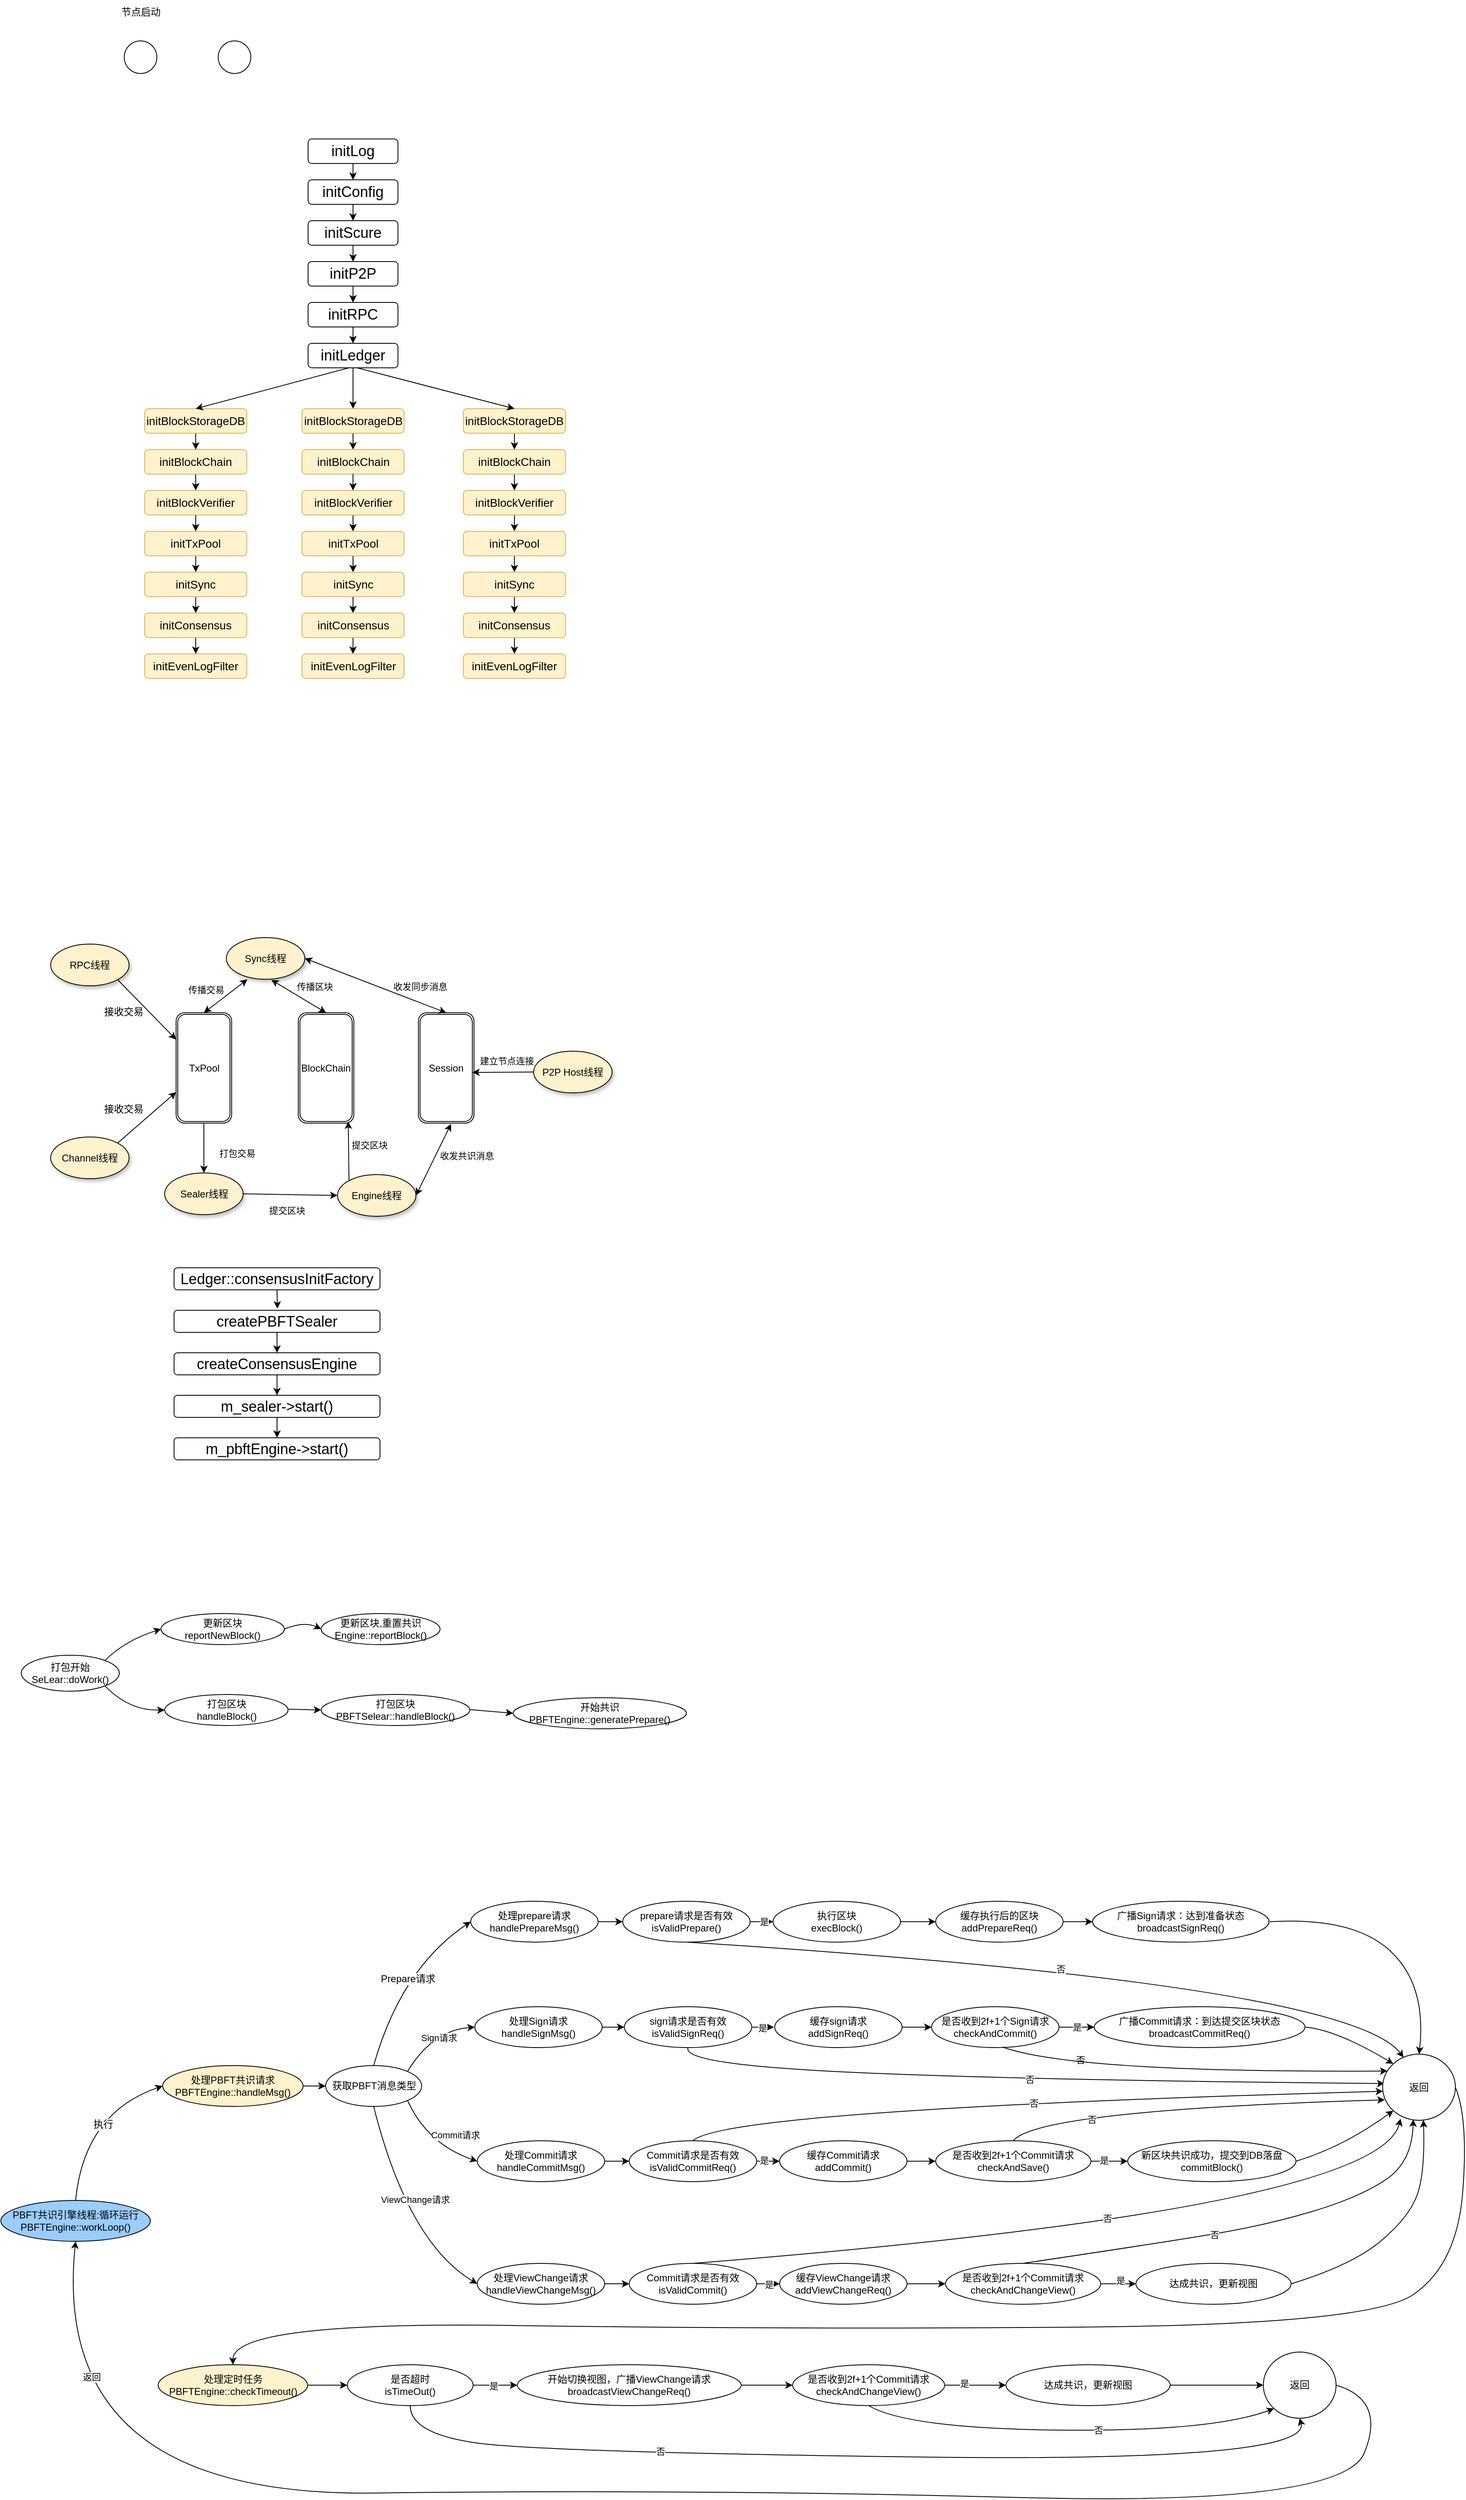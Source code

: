 <mxfile version="24.7.5">
  <diagram name="第 1 页" id="qAi6lv42CkGOTcoiDT95">
    <mxGraphModel dx="2501" dy="746" grid="0" gridSize="10" guides="1" tooltips="1" connect="1" arrows="1" fold="1" page="1" pageScale="1" pageWidth="827" pageHeight="1169" math="0" shadow="0">
      <root>
        <mxCell id="0" />
        <mxCell id="1" parent="0" />
        <mxCell id="rw2UG67hxd4hKxYkFQ7z-1" value="" style="ellipse;whiteSpace=wrap;html=1;aspect=fixed;" parent="1" vertex="1">
          <mxGeometry x="145" y="100" width="40" height="40" as="geometry" />
        </mxCell>
        <mxCell id="rw2UG67hxd4hKxYkFQ7z-6" value="节点启动" style="text;html=1;align=center;verticalAlign=middle;resizable=0;points=[];autosize=1;strokeColor=none;fillColor=none;" parent="1" vertex="1">
          <mxGeometry x="130" y="50" width="70" height="30" as="geometry" />
        </mxCell>
        <mxCell id="rw2UG67hxd4hKxYkFQ7z-7" value="" style="ellipse;whiteSpace=wrap;html=1;aspect=fixed;" parent="1" vertex="1">
          <mxGeometry x="260" y="100" width="40" height="40" as="geometry" />
        </mxCell>
        <mxCell id="rw2UG67hxd4hKxYkFQ7z-36" style="edgeStyle=orthogonalEdgeStyle;rounded=0;orthogonalLoop=1;jettySize=auto;html=1;exitX=0.5;exitY=1;exitDx=0;exitDy=0;entryX=0.5;entryY=0;entryDx=0;entryDy=0;" parent="1" source="rw2UG67hxd4hKxYkFQ7z-8" target="rw2UG67hxd4hKxYkFQ7z-9" edge="1">
          <mxGeometry relative="1" as="geometry" />
        </mxCell>
        <mxCell id="rw2UG67hxd4hKxYkFQ7z-8" value="&lt;font style=&quot;font-size: 18px;&quot;&gt;initLog&lt;/font&gt;" style="rounded=1;whiteSpace=wrap;html=1;" parent="1" vertex="1">
          <mxGeometry x="370" y="220" width="110" height="30" as="geometry" />
        </mxCell>
        <mxCell id="rw2UG67hxd4hKxYkFQ7z-37" style="edgeStyle=orthogonalEdgeStyle;rounded=0;orthogonalLoop=1;jettySize=auto;html=1;exitX=0.5;exitY=1;exitDx=0;exitDy=0;entryX=0.5;entryY=0;entryDx=0;entryDy=0;" parent="1" source="rw2UG67hxd4hKxYkFQ7z-9" target="rw2UG67hxd4hKxYkFQ7z-10" edge="1">
          <mxGeometry relative="1" as="geometry" />
        </mxCell>
        <mxCell id="rw2UG67hxd4hKxYkFQ7z-9" value="&lt;font style=&quot;font-size: 18px;&quot;&gt;initConfig&lt;/font&gt;" style="rounded=1;whiteSpace=wrap;html=1;" parent="1" vertex="1">
          <mxGeometry x="370" y="270" width="110" height="30" as="geometry" />
        </mxCell>
        <mxCell id="rw2UG67hxd4hKxYkFQ7z-38" style="edgeStyle=orthogonalEdgeStyle;rounded=0;orthogonalLoop=1;jettySize=auto;html=1;" parent="1" source="rw2UG67hxd4hKxYkFQ7z-10" target="rw2UG67hxd4hKxYkFQ7z-11" edge="1">
          <mxGeometry relative="1" as="geometry" />
        </mxCell>
        <mxCell id="rw2UG67hxd4hKxYkFQ7z-10" value="&lt;font style=&quot;font-size: 18px;&quot;&gt;initScure&lt;/font&gt;" style="rounded=1;whiteSpace=wrap;html=1;" parent="1" vertex="1">
          <mxGeometry x="370" y="320" width="110" height="30" as="geometry" />
        </mxCell>
        <mxCell id="rw2UG67hxd4hKxYkFQ7z-39" style="edgeStyle=orthogonalEdgeStyle;rounded=0;orthogonalLoop=1;jettySize=auto;html=1;entryX=0.5;entryY=0;entryDx=0;entryDy=0;" parent="1" source="rw2UG67hxd4hKxYkFQ7z-11" target="rw2UG67hxd4hKxYkFQ7z-12" edge="1">
          <mxGeometry relative="1" as="geometry" />
        </mxCell>
        <mxCell id="rw2UG67hxd4hKxYkFQ7z-11" value="&lt;font style=&quot;font-size: 18px;&quot;&gt;initP2P&lt;/font&gt;" style="rounded=1;whiteSpace=wrap;html=1;" parent="1" vertex="1">
          <mxGeometry x="370" y="370" width="110" height="30" as="geometry" />
        </mxCell>
        <mxCell id="rw2UG67hxd4hKxYkFQ7z-40" style="edgeStyle=orthogonalEdgeStyle;rounded=0;orthogonalLoop=1;jettySize=auto;html=1;exitX=0.5;exitY=1;exitDx=0;exitDy=0;" parent="1" source="rw2UG67hxd4hKxYkFQ7z-12" target="rw2UG67hxd4hKxYkFQ7z-13" edge="1">
          <mxGeometry relative="1" as="geometry" />
        </mxCell>
        <mxCell id="rw2UG67hxd4hKxYkFQ7z-12" value="&lt;font style=&quot;font-size: 18px;&quot;&gt;initRPC&lt;/font&gt;" style="rounded=1;whiteSpace=wrap;html=1;" parent="1" vertex="1">
          <mxGeometry x="370" y="420" width="110" height="30" as="geometry" />
        </mxCell>
        <mxCell id="rw2UG67hxd4hKxYkFQ7z-41" style="edgeStyle=orthogonalEdgeStyle;rounded=0;orthogonalLoop=1;jettySize=auto;html=1;exitX=0.5;exitY=1;exitDx=0;exitDy=0;entryX=0.5;entryY=0;entryDx=0;entryDy=0;" parent="1" source="rw2UG67hxd4hKxYkFQ7z-13" target="rw2UG67hxd4hKxYkFQ7z-21" edge="1">
          <mxGeometry relative="1" as="geometry" />
        </mxCell>
        <mxCell id="rw2UG67hxd4hKxYkFQ7z-13" value="&lt;font style=&quot;font-size: 18px;&quot;&gt;initLedger&lt;/font&gt;" style="rounded=1;whiteSpace=wrap;html=1;" parent="1" vertex="1">
          <mxGeometry x="370" y="470" width="110" height="30" as="geometry" />
        </mxCell>
        <mxCell id="rw2UG67hxd4hKxYkFQ7z-43" style="edgeStyle=orthogonalEdgeStyle;rounded=0;orthogonalLoop=1;jettySize=auto;html=1;exitX=0.5;exitY=1;exitDx=0;exitDy=0;entryX=0.5;entryY=0;entryDx=0;entryDy=0;" parent="1" source="rw2UG67hxd4hKxYkFQ7z-14" target="rw2UG67hxd4hKxYkFQ7z-15" edge="1">
          <mxGeometry relative="1" as="geometry" />
        </mxCell>
        <mxCell id="rw2UG67hxd4hKxYkFQ7z-14" value="&lt;font style=&quot;font-size: 14px;&quot;&gt;initBlockStorageDB&lt;/font&gt;" style="rounded=1;whiteSpace=wrap;html=1;fillColor=#fff2cc;strokeColor=#d6b656;" parent="1" vertex="1">
          <mxGeometry x="170" y="550" width="125" height="30" as="geometry" />
        </mxCell>
        <mxCell id="rw2UG67hxd4hKxYkFQ7z-44" style="edgeStyle=orthogonalEdgeStyle;rounded=0;orthogonalLoop=1;jettySize=auto;html=1;exitX=0.5;exitY=1;exitDx=0;exitDy=0;entryX=0.5;entryY=0;entryDx=0;entryDy=0;" parent="1" source="rw2UG67hxd4hKxYkFQ7z-15" target="rw2UG67hxd4hKxYkFQ7z-16" edge="1">
          <mxGeometry relative="1" as="geometry" />
        </mxCell>
        <mxCell id="rw2UG67hxd4hKxYkFQ7z-15" value="&lt;font style=&quot;font-size: 14px;&quot;&gt;initBlockChain&lt;/font&gt;" style="rounded=1;whiteSpace=wrap;html=1;fillColor=#fff2cc;strokeColor=#d6b656;" parent="1" vertex="1">
          <mxGeometry x="170" y="600" width="125" height="30" as="geometry" />
        </mxCell>
        <mxCell id="rw2UG67hxd4hKxYkFQ7z-45" style="edgeStyle=orthogonalEdgeStyle;rounded=0;orthogonalLoop=1;jettySize=auto;html=1;exitX=0.5;exitY=1;exitDx=0;exitDy=0;entryX=0.5;entryY=0;entryDx=0;entryDy=0;" parent="1" source="rw2UG67hxd4hKxYkFQ7z-16" target="rw2UG67hxd4hKxYkFQ7z-17" edge="1">
          <mxGeometry relative="1" as="geometry" />
        </mxCell>
        <mxCell id="rw2UG67hxd4hKxYkFQ7z-16" value="&lt;font style=&quot;font-size: 14px;&quot;&gt;initBlockVerifier&lt;/font&gt;" style="rounded=1;whiteSpace=wrap;html=1;fillColor=#fff2cc;strokeColor=#d6b656;" parent="1" vertex="1">
          <mxGeometry x="170" y="650" width="125" height="30" as="geometry" />
        </mxCell>
        <mxCell id="rw2UG67hxd4hKxYkFQ7z-49" style="edgeStyle=orthogonalEdgeStyle;rounded=0;orthogonalLoop=1;jettySize=auto;html=1;exitX=0.5;exitY=1;exitDx=0;exitDy=0;entryX=0.5;entryY=0;entryDx=0;entryDy=0;" parent="1" source="rw2UG67hxd4hKxYkFQ7z-17" target="rw2UG67hxd4hKxYkFQ7z-18" edge="1">
          <mxGeometry relative="1" as="geometry" />
        </mxCell>
        <mxCell id="rw2UG67hxd4hKxYkFQ7z-17" value="&lt;font style=&quot;font-size: 14px;&quot;&gt;initTxPool&lt;/font&gt;" style="rounded=1;whiteSpace=wrap;html=1;fillColor=#fff2cc;strokeColor=#d6b656;" parent="1" vertex="1">
          <mxGeometry x="170" y="700" width="125" height="30" as="geometry" />
        </mxCell>
        <mxCell id="rw2UG67hxd4hKxYkFQ7z-50" style="edgeStyle=orthogonalEdgeStyle;rounded=0;orthogonalLoop=1;jettySize=auto;html=1;exitX=0.5;exitY=1;exitDx=0;exitDy=0;entryX=0.5;entryY=0;entryDx=0;entryDy=0;" parent="1" source="rw2UG67hxd4hKxYkFQ7z-18" target="rw2UG67hxd4hKxYkFQ7z-19" edge="1">
          <mxGeometry relative="1" as="geometry" />
        </mxCell>
        <mxCell id="rw2UG67hxd4hKxYkFQ7z-18" value="&lt;font style=&quot;font-size: 14px;&quot;&gt;initSync&lt;/font&gt;" style="rounded=1;whiteSpace=wrap;html=1;fillColor=#fff2cc;strokeColor=#d6b656;" parent="1" vertex="1">
          <mxGeometry x="170" y="750" width="125" height="30" as="geometry" />
        </mxCell>
        <mxCell id="rw2UG67hxd4hKxYkFQ7z-51" style="edgeStyle=orthogonalEdgeStyle;rounded=0;orthogonalLoop=1;jettySize=auto;html=1;exitX=0.5;exitY=1;exitDx=0;exitDy=0;entryX=0.5;entryY=0;entryDx=0;entryDy=0;" parent="1" source="rw2UG67hxd4hKxYkFQ7z-19" target="rw2UG67hxd4hKxYkFQ7z-20" edge="1">
          <mxGeometry relative="1" as="geometry" />
        </mxCell>
        <mxCell id="rw2UG67hxd4hKxYkFQ7z-19" value="&lt;font style=&quot;font-size: 14px;&quot;&gt;initConsensus&lt;/font&gt;" style="rounded=1;whiteSpace=wrap;html=1;fillColor=#fff2cc;strokeColor=#d6b656;" parent="1" vertex="1">
          <mxGeometry x="170" y="800" width="125" height="30" as="geometry" />
        </mxCell>
        <mxCell id="rw2UG67hxd4hKxYkFQ7z-20" value="&lt;font style=&quot;font-size: 14px;&quot;&gt;initEvenLogFilter&lt;/font&gt;" style="rounded=1;whiteSpace=wrap;html=1;fillColor=#FFF2CC;strokeColor=#d6b656;" parent="1" vertex="1">
          <mxGeometry x="170" y="850" width="125" height="30" as="geometry" />
        </mxCell>
        <mxCell id="rw2UG67hxd4hKxYkFQ7z-53" style="edgeStyle=orthogonalEdgeStyle;rounded=0;orthogonalLoop=1;jettySize=auto;html=1;exitX=0.5;exitY=1;exitDx=0;exitDy=0;entryX=0.5;entryY=0;entryDx=0;entryDy=0;" parent="1" source="rw2UG67hxd4hKxYkFQ7z-21" target="rw2UG67hxd4hKxYkFQ7z-22" edge="1">
          <mxGeometry relative="1" as="geometry" />
        </mxCell>
        <mxCell id="rw2UG67hxd4hKxYkFQ7z-21" value="&lt;font style=&quot;font-size: 14px;&quot;&gt;initBlockStorageDB&lt;/font&gt;" style="rounded=1;whiteSpace=wrap;html=1;fillColor=#fff2cc;strokeColor=#d6b656;" parent="1" vertex="1">
          <mxGeometry x="362.5" y="550" width="125" height="30" as="geometry" />
        </mxCell>
        <mxCell id="rw2UG67hxd4hKxYkFQ7z-22" value="&lt;font style=&quot;font-size: 14px;&quot;&gt;initBlockChain&lt;/font&gt;" style="rounded=1;whiteSpace=wrap;html=1;fillColor=#fff2cc;strokeColor=#d6b656;" parent="1" vertex="1">
          <mxGeometry x="362.5" y="600" width="125" height="30" as="geometry" />
        </mxCell>
        <mxCell id="rw2UG67hxd4hKxYkFQ7z-55" style="edgeStyle=orthogonalEdgeStyle;rounded=0;orthogonalLoop=1;jettySize=auto;html=1;exitX=0.5;exitY=1;exitDx=0;exitDy=0;entryX=0.5;entryY=0;entryDx=0;entryDy=0;" parent="1" source="rw2UG67hxd4hKxYkFQ7z-23" target="rw2UG67hxd4hKxYkFQ7z-24" edge="1">
          <mxGeometry relative="1" as="geometry" />
        </mxCell>
        <mxCell id="rw2UG67hxd4hKxYkFQ7z-23" value="&lt;font style=&quot;font-size: 14px;&quot;&gt;initBlockVerifier&lt;/font&gt;" style="rounded=1;whiteSpace=wrap;html=1;fillColor=#fff2cc;strokeColor=#d6b656;" parent="1" vertex="1">
          <mxGeometry x="362.5" y="650" width="125" height="30" as="geometry" />
        </mxCell>
        <mxCell id="rw2UG67hxd4hKxYkFQ7z-56" style="edgeStyle=orthogonalEdgeStyle;rounded=0;orthogonalLoop=1;jettySize=auto;html=1;exitX=0.5;exitY=1;exitDx=0;exitDy=0;entryX=0.5;entryY=0;entryDx=0;entryDy=0;" parent="1" source="rw2UG67hxd4hKxYkFQ7z-24" target="rw2UG67hxd4hKxYkFQ7z-25" edge="1">
          <mxGeometry relative="1" as="geometry" />
        </mxCell>
        <mxCell id="rw2UG67hxd4hKxYkFQ7z-24" value="&lt;font style=&quot;font-size: 14px;&quot;&gt;initTxPool&lt;/font&gt;" style="rounded=1;whiteSpace=wrap;html=1;fillColor=#fff2cc;strokeColor=#d6b656;" parent="1" vertex="1">
          <mxGeometry x="362.5" y="700" width="125" height="30" as="geometry" />
        </mxCell>
        <mxCell id="rw2UG67hxd4hKxYkFQ7z-57" style="edgeStyle=orthogonalEdgeStyle;rounded=0;orthogonalLoop=1;jettySize=auto;html=1;exitX=0.5;exitY=1;exitDx=0;exitDy=0;entryX=0.5;entryY=0;entryDx=0;entryDy=0;" parent="1" source="rw2UG67hxd4hKxYkFQ7z-25" target="rw2UG67hxd4hKxYkFQ7z-26" edge="1">
          <mxGeometry relative="1" as="geometry" />
        </mxCell>
        <mxCell id="rw2UG67hxd4hKxYkFQ7z-25" value="&lt;font style=&quot;font-size: 14px;&quot;&gt;initSync&lt;/font&gt;" style="rounded=1;whiteSpace=wrap;html=1;fillColor=#fff2cc;strokeColor=#d6b656;" parent="1" vertex="1">
          <mxGeometry x="362.5" y="750" width="125" height="30" as="geometry" />
        </mxCell>
        <mxCell id="rw2UG67hxd4hKxYkFQ7z-58" style="edgeStyle=orthogonalEdgeStyle;rounded=0;orthogonalLoop=1;jettySize=auto;html=1;exitX=0.5;exitY=1;exitDx=0;exitDy=0;entryX=0.5;entryY=0;entryDx=0;entryDy=0;" parent="1" source="rw2UG67hxd4hKxYkFQ7z-26" target="rw2UG67hxd4hKxYkFQ7z-27" edge="1">
          <mxGeometry relative="1" as="geometry" />
        </mxCell>
        <mxCell id="rw2UG67hxd4hKxYkFQ7z-26" value="&lt;font style=&quot;font-size: 14px;&quot;&gt;initConsensus&lt;/font&gt;" style="rounded=1;whiteSpace=wrap;html=1;fillColor=#fff2cc;strokeColor=#d6b656;" parent="1" vertex="1">
          <mxGeometry x="362.5" y="800" width="125" height="30" as="geometry" />
        </mxCell>
        <mxCell id="rw2UG67hxd4hKxYkFQ7z-27" value="&lt;font style=&quot;font-size: 14px;&quot;&gt;initEvenLogFilter&lt;/font&gt;" style="rounded=1;whiteSpace=wrap;html=1;fillColor=#fff2cc;strokeColor=#d6b656;" parent="1" vertex="1">
          <mxGeometry x="362.5" y="850" width="125" height="30" as="geometry" />
        </mxCell>
        <mxCell id="rw2UG67hxd4hKxYkFQ7z-66" style="edgeStyle=orthogonalEdgeStyle;rounded=0;orthogonalLoop=1;jettySize=auto;html=1;exitX=0.5;exitY=1;exitDx=0;exitDy=0;entryX=0.5;entryY=0;entryDx=0;entryDy=0;" parent="1" source="rw2UG67hxd4hKxYkFQ7z-28" target="rw2UG67hxd4hKxYkFQ7z-29" edge="1">
          <mxGeometry relative="1" as="geometry" />
        </mxCell>
        <mxCell id="rw2UG67hxd4hKxYkFQ7z-28" value="&lt;font style=&quot;font-size: 14px;&quot;&gt;initBlockStorageDB&lt;/font&gt;" style="rounded=1;whiteSpace=wrap;html=1;fillColor=#fff2cc;strokeColor=#d6b656;" parent="1" vertex="1">
          <mxGeometry x="560" y="550" width="125" height="30" as="geometry" />
        </mxCell>
        <mxCell id="rw2UG67hxd4hKxYkFQ7z-65" style="edgeStyle=orthogonalEdgeStyle;rounded=0;orthogonalLoop=1;jettySize=auto;html=1;exitX=0.5;exitY=1;exitDx=0;exitDy=0;entryX=0.5;entryY=0;entryDx=0;entryDy=0;" parent="1" source="rw2UG67hxd4hKxYkFQ7z-29" target="rw2UG67hxd4hKxYkFQ7z-30" edge="1">
          <mxGeometry relative="1" as="geometry" />
        </mxCell>
        <mxCell id="rw2UG67hxd4hKxYkFQ7z-29" value="&lt;font style=&quot;font-size: 14px;&quot;&gt;initBlockChain&lt;/font&gt;" style="rounded=1;whiteSpace=wrap;html=1;fillColor=#fff2cc;strokeColor=#d6b656;" parent="1" vertex="1">
          <mxGeometry x="560" y="600" width="125" height="30" as="geometry" />
        </mxCell>
        <mxCell id="rw2UG67hxd4hKxYkFQ7z-62" style="edgeStyle=orthogonalEdgeStyle;rounded=0;orthogonalLoop=1;jettySize=auto;html=1;exitX=0.5;exitY=1;exitDx=0;exitDy=0;entryX=0.5;entryY=0;entryDx=0;entryDy=0;" parent="1" source="rw2UG67hxd4hKxYkFQ7z-30" target="rw2UG67hxd4hKxYkFQ7z-31" edge="1">
          <mxGeometry relative="1" as="geometry" />
        </mxCell>
        <mxCell id="rw2UG67hxd4hKxYkFQ7z-30" value="&lt;font style=&quot;font-size: 14px;&quot;&gt;initBlockVerifier&lt;/font&gt;" style="rounded=1;whiteSpace=wrap;html=1;fillColor=#fff2cc;strokeColor=#d6b656;" parent="1" vertex="1">
          <mxGeometry x="560" y="650" width="125" height="30" as="geometry" />
        </mxCell>
        <mxCell id="rw2UG67hxd4hKxYkFQ7z-61" style="edgeStyle=orthogonalEdgeStyle;rounded=0;orthogonalLoop=1;jettySize=auto;html=1;exitX=0.5;exitY=1;exitDx=0;exitDy=0;entryX=0.5;entryY=0;entryDx=0;entryDy=0;" parent="1" source="rw2UG67hxd4hKxYkFQ7z-31" target="rw2UG67hxd4hKxYkFQ7z-32" edge="1">
          <mxGeometry relative="1" as="geometry" />
        </mxCell>
        <mxCell id="rw2UG67hxd4hKxYkFQ7z-31" value="&lt;font style=&quot;font-size: 14px;&quot;&gt;initTxPool&lt;/font&gt;" style="rounded=1;whiteSpace=wrap;html=1;fillColor=#fff2cc;strokeColor=#d6b656;" parent="1" vertex="1">
          <mxGeometry x="560" y="700" width="125" height="30" as="geometry" />
        </mxCell>
        <mxCell id="rw2UG67hxd4hKxYkFQ7z-60" style="edgeStyle=orthogonalEdgeStyle;rounded=0;orthogonalLoop=1;jettySize=auto;html=1;exitX=0.5;exitY=1;exitDx=0;exitDy=0;entryX=0.5;entryY=0;entryDx=0;entryDy=0;" parent="1" source="rw2UG67hxd4hKxYkFQ7z-32" target="rw2UG67hxd4hKxYkFQ7z-33" edge="1">
          <mxGeometry relative="1" as="geometry" />
        </mxCell>
        <mxCell id="rw2UG67hxd4hKxYkFQ7z-32" value="&lt;font style=&quot;font-size: 14px;&quot;&gt;initSync&lt;/font&gt;" style="rounded=1;whiteSpace=wrap;html=1;fillColor=#fff2cc;strokeColor=#d6b656;" parent="1" vertex="1">
          <mxGeometry x="560" y="750" width="125" height="30" as="geometry" />
        </mxCell>
        <mxCell id="rw2UG67hxd4hKxYkFQ7z-59" style="edgeStyle=orthogonalEdgeStyle;rounded=0;orthogonalLoop=1;jettySize=auto;html=1;exitX=0.5;exitY=1;exitDx=0;exitDy=0;entryX=0.5;entryY=0;entryDx=0;entryDy=0;" parent="1" source="rw2UG67hxd4hKxYkFQ7z-33" target="rw2UG67hxd4hKxYkFQ7z-34" edge="1">
          <mxGeometry relative="1" as="geometry" />
        </mxCell>
        <mxCell id="rw2UG67hxd4hKxYkFQ7z-33" value="&lt;font style=&quot;font-size: 14px;&quot;&gt;initConsensus&lt;/font&gt;" style="rounded=1;whiteSpace=wrap;html=1;fillColor=#fff2cc;strokeColor=#d6b656;" parent="1" vertex="1">
          <mxGeometry x="560" y="800" width="125" height="30" as="geometry" />
        </mxCell>
        <mxCell id="rw2UG67hxd4hKxYkFQ7z-34" value="&lt;font style=&quot;font-size: 14px;&quot;&gt;initEvenLogFilter&lt;/font&gt;" style="rounded=1;whiteSpace=wrap;html=1;fillColor=#fff2cc;strokeColor=#d6b656;" parent="1" vertex="1">
          <mxGeometry x="560" y="850" width="125" height="30" as="geometry" />
        </mxCell>
        <mxCell id="rw2UG67hxd4hKxYkFQ7z-35" value="" style="endArrow=classic;html=1;rounded=0;entryX=0.5;entryY=0;entryDx=0;entryDy=0;" parent="1" target="rw2UG67hxd4hKxYkFQ7z-28" edge="1">
          <mxGeometry width="50" height="50" relative="1" as="geometry">
            <mxPoint x="430" y="500" as="sourcePoint" />
            <mxPoint x="620" y="430" as="targetPoint" />
          </mxGeometry>
        </mxCell>
        <mxCell id="rw2UG67hxd4hKxYkFQ7z-42" value="" style="endArrow=classic;html=1;rounded=0;entryX=0.5;entryY=0;entryDx=0;entryDy=0;exitX=0.455;exitY=1;exitDx=0;exitDy=0;exitPerimeter=0;" parent="1" source="rw2UG67hxd4hKxYkFQ7z-13" target="rw2UG67hxd4hKxYkFQ7z-14" edge="1">
          <mxGeometry width="50" height="50" relative="1" as="geometry">
            <mxPoint x="430" y="500" as="sourcePoint" />
            <mxPoint x="620" y="430" as="targetPoint" />
          </mxGeometry>
        </mxCell>
        <mxCell id="rw2UG67hxd4hKxYkFQ7z-54" style="edgeStyle=orthogonalEdgeStyle;rounded=0;orthogonalLoop=1;jettySize=auto;html=1;exitX=0.5;exitY=1;exitDx=0;exitDy=0;entryX=0.5;entryY=0;entryDx=0;entryDy=0;" parent="1" source="rw2UG67hxd4hKxYkFQ7z-22" target="rw2UG67hxd4hKxYkFQ7z-23" edge="1">
          <mxGeometry relative="1" as="geometry" />
        </mxCell>
        <mxCell id="rw2UG67hxd4hKxYkFQ7z-68" value="RPC线程" style="ellipse;whiteSpace=wrap;html=1;shadow=1;fillColor=#FFF2CC;" parent="1" vertex="1">
          <mxGeometry x="55" y="1205" width="96" height="51" as="geometry" />
        </mxCell>
        <mxCell id="rw2UG67hxd4hKxYkFQ7z-69" value="TxPool" style="shape=ext;double=1;rounded=1;whiteSpace=wrap;html=1;" parent="1" vertex="1">
          <mxGeometry x="208.5" y="1289" width="68" height="135" as="geometry" />
        </mxCell>
        <mxCell id="rw2UG67hxd4hKxYkFQ7z-70" value="Channel线程" style="ellipse;whiteSpace=wrap;html=1;shadow=1;fillColor=#FFF2CC;" parent="1" vertex="1">
          <mxGeometry x="55" y="1441" width="96" height="51" as="geometry" />
        </mxCell>
        <mxCell id="rw2UG67hxd4hKxYkFQ7z-71" value="BlockChain" style="shape=ext;double=1;rounded=1;whiteSpace=wrap;html=1;" parent="1" vertex="1">
          <mxGeometry x="358" y="1289" width="68" height="135" as="geometry" />
        </mxCell>
        <mxCell id="rw2UG67hxd4hKxYkFQ7z-72" value="Session" style="shape=ext;double=1;rounded=1;whiteSpace=wrap;html=1;" parent="1" vertex="1">
          <mxGeometry x="505" y="1289" width="68" height="135" as="geometry" />
        </mxCell>
        <mxCell id="rw2UG67hxd4hKxYkFQ7z-73" value="Sealer线程" style="ellipse;whiteSpace=wrap;html=1;shadow=1;fillColor=#FFF2CC;" parent="1" vertex="1">
          <mxGeometry x="194.5" y="1485" width="96" height="51" as="geometry" />
        </mxCell>
        <mxCell id="rw2UG67hxd4hKxYkFQ7z-74" value="Engine线程" style="ellipse;whiteSpace=wrap;html=1;shadow=1;fillColor=#FFF2CC;" parent="1" vertex="1">
          <mxGeometry x="406" y="1487" width="96" height="51" as="geometry" />
        </mxCell>
        <mxCell id="rw2UG67hxd4hKxYkFQ7z-75" value="P2P Host线程" style="ellipse;whiteSpace=wrap;html=1;shadow=1;fillColor=#FFF2CC;" parent="1" vertex="1">
          <mxGeometry x="646" y="1336" width="96" height="51" as="geometry" />
        </mxCell>
        <mxCell id="rw2UG67hxd4hKxYkFQ7z-76" value="Sync线程" style="ellipse;whiteSpace=wrap;html=1;shadow=1;fillColor=#FFF2CC;" parent="1" vertex="1">
          <mxGeometry x="270" y="1197" width="96" height="51" as="geometry" />
        </mxCell>
        <mxCell id="rw2UG67hxd4hKxYkFQ7z-78" value="" style="endArrow=classic;html=1;rounded=0;exitX=1;exitY=1;exitDx=0;exitDy=0;" parent="1" source="rw2UG67hxd4hKxYkFQ7z-68" target="rw2UG67hxd4hKxYkFQ7z-69" edge="1">
          <mxGeometry width="50" height="50" relative="1" as="geometry">
            <mxPoint x="347" y="1429" as="sourcePoint" />
            <mxPoint x="397" y="1379" as="targetPoint" />
          </mxGeometry>
        </mxCell>
        <mxCell id="rw2UG67hxd4hKxYkFQ7z-79" value="接收交易" style="text;html=1;align=center;verticalAlign=middle;resizable=0;points=[];autosize=1;strokeColor=none;fillColor=none;" parent="1" vertex="1">
          <mxGeometry x="111" y="1275" width="66" height="26" as="geometry" />
        </mxCell>
        <mxCell id="rw2UG67hxd4hKxYkFQ7z-80" value="" style="endArrow=classic;html=1;rounded=0;exitX=1;exitY=0;exitDx=0;exitDy=0;" parent="1" source="rw2UG67hxd4hKxYkFQ7z-70" target="rw2UG67hxd4hKxYkFQ7z-69" edge="1">
          <mxGeometry width="50" height="50" relative="1" as="geometry">
            <mxPoint x="347" y="1429" as="sourcePoint" />
            <mxPoint x="397" y="1379" as="targetPoint" />
          </mxGeometry>
        </mxCell>
        <mxCell id="rw2UG67hxd4hKxYkFQ7z-81" value="接收交易" style="text;html=1;align=center;verticalAlign=middle;resizable=0;points=[];autosize=1;strokeColor=none;fillColor=none;" parent="1" vertex="1">
          <mxGeometry x="111" y="1394" width="66" height="26" as="geometry" />
        </mxCell>
        <mxCell id="rw2UG67hxd4hKxYkFQ7z-82" value="" style="endArrow=classic;startArrow=classic;html=1;rounded=0;exitX=0.5;exitY=0;exitDx=0;exitDy=0;entryX=0.269;entryY=1.003;entryDx=0;entryDy=0;entryPerimeter=0;" parent="1" source="rw2UG67hxd4hKxYkFQ7z-69" target="rw2UG67hxd4hKxYkFQ7z-76" edge="1">
          <mxGeometry width="50" height="50" relative="1" as="geometry">
            <mxPoint x="347" y="1429" as="sourcePoint" />
            <mxPoint x="397" y="1379" as="targetPoint" />
          </mxGeometry>
        </mxCell>
        <mxCell id="rw2UG67hxd4hKxYkFQ7z-83" value="传播交易" style="edgeLabel;html=1;align=center;verticalAlign=middle;resizable=0;points=[];" parent="rw2UG67hxd4hKxYkFQ7z-82" vertex="1" connectable="0">
          <mxGeometry x="0.12" y="2" relative="1" as="geometry">
            <mxPoint x="-26" y="-4" as="offset" />
          </mxGeometry>
        </mxCell>
        <mxCell id="rw2UG67hxd4hKxYkFQ7z-88" value="" style="endArrow=classic;startArrow=classic;html=1;rounded=0;exitX=0.5;exitY=0;exitDx=0;exitDy=0;entryX=0.573;entryY=1.016;entryDx=0;entryDy=0;entryPerimeter=0;" parent="1" source="rw2UG67hxd4hKxYkFQ7z-71" target="rw2UG67hxd4hKxYkFQ7z-76" edge="1">
          <mxGeometry width="50" height="50" relative="1" as="geometry">
            <mxPoint x="253" y="1299" as="sourcePoint" />
            <mxPoint x="294" y="1250" as="targetPoint" />
          </mxGeometry>
        </mxCell>
        <mxCell id="rw2UG67hxd4hKxYkFQ7z-89" value="传播区块" style="edgeLabel;html=1;align=center;verticalAlign=middle;resizable=0;points=[];" parent="rw2UG67hxd4hKxYkFQ7z-88" vertex="1" connectable="0">
          <mxGeometry x="0.12" y="2" relative="1" as="geometry">
            <mxPoint x="24" y="-12" as="offset" />
          </mxGeometry>
        </mxCell>
        <mxCell id="rw2UG67hxd4hKxYkFQ7z-90" value="" style="endArrow=classic;html=1;rounded=0;exitX=0.5;exitY=1;exitDx=0;exitDy=0;" parent="1" source="rw2UG67hxd4hKxYkFQ7z-69" target="rw2UG67hxd4hKxYkFQ7z-73" edge="1">
          <mxGeometry width="50" height="50" relative="1" as="geometry">
            <mxPoint x="347" y="1429" as="sourcePoint" />
            <mxPoint x="397" y="1379" as="targetPoint" />
          </mxGeometry>
        </mxCell>
        <mxCell id="rw2UG67hxd4hKxYkFQ7z-91" value="打包交易" style="edgeLabel;html=1;align=center;verticalAlign=middle;resizable=0;points=[];" parent="rw2UG67hxd4hKxYkFQ7z-90" vertex="1" connectable="0">
          <mxGeometry x="-0.044" y="3" relative="1" as="geometry">
            <mxPoint x="37" y="8" as="offset" />
          </mxGeometry>
        </mxCell>
        <mxCell id="rw2UG67hxd4hKxYkFQ7z-92" value="" style="endArrow=classic;html=1;rounded=0;exitX=1;exitY=0.5;exitDx=0;exitDy=0;entryX=0;entryY=0.5;entryDx=0;entryDy=0;" parent="1" source="rw2UG67hxd4hKxYkFQ7z-73" target="rw2UG67hxd4hKxYkFQ7z-74" edge="1">
          <mxGeometry width="50" height="50" relative="1" as="geometry">
            <mxPoint x="347" y="1429" as="sourcePoint" />
            <mxPoint x="397" y="1379" as="targetPoint" />
          </mxGeometry>
        </mxCell>
        <mxCell id="rw2UG67hxd4hKxYkFQ7z-95" value="提交区块" style="edgeLabel;html=1;align=center;verticalAlign=middle;resizable=0;points=[];" parent="rw2UG67hxd4hKxYkFQ7z-92" vertex="1" connectable="0">
          <mxGeometry x="-0.106" y="-2" relative="1" as="geometry">
            <mxPoint x="2" y="17" as="offset" />
          </mxGeometry>
        </mxCell>
        <mxCell id="rw2UG67hxd4hKxYkFQ7z-93" value="" style="endArrow=classic;html=1;rounded=0;exitX=0;exitY=0;exitDx=0;exitDy=0;entryX=0.9;entryY=0.986;entryDx=0;entryDy=0;entryPerimeter=0;" parent="1" source="rw2UG67hxd4hKxYkFQ7z-74" target="rw2UG67hxd4hKxYkFQ7z-71" edge="1">
          <mxGeometry width="50" height="50" relative="1" as="geometry">
            <mxPoint x="347" y="1429" as="sourcePoint" />
            <mxPoint x="397" y="1379" as="targetPoint" />
          </mxGeometry>
        </mxCell>
        <mxCell id="rw2UG67hxd4hKxYkFQ7z-96" value="提交区块" style="edgeLabel;html=1;align=center;verticalAlign=middle;resizable=0;points=[];" parent="rw2UG67hxd4hKxYkFQ7z-93" vertex="1" connectable="0">
          <mxGeometry x="0.067" y="1" relative="1" as="geometry">
            <mxPoint x="26" y="-5" as="offset" />
          </mxGeometry>
        </mxCell>
        <mxCell id="rw2UG67hxd4hKxYkFQ7z-98" value="" style="endArrow=classic;startArrow=classic;html=1;rounded=0;entryX=0.588;entryY=1.007;entryDx=0;entryDy=0;entryPerimeter=0;exitX=1;exitY=0.5;exitDx=0;exitDy=0;" parent="1" source="rw2UG67hxd4hKxYkFQ7z-74" target="rw2UG67hxd4hKxYkFQ7z-72" edge="1">
          <mxGeometry width="50" height="50" relative="1" as="geometry">
            <mxPoint x="347" y="1429" as="sourcePoint" />
            <mxPoint x="397" y="1379" as="targetPoint" />
          </mxGeometry>
        </mxCell>
        <mxCell id="rw2UG67hxd4hKxYkFQ7z-99" value="收发共识消息" style="edgeLabel;html=1;align=center;verticalAlign=middle;resizable=0;points=[];" parent="rw2UG67hxd4hKxYkFQ7z-98" vertex="1" connectable="0">
          <mxGeometry x="0.208" y="-2" relative="1" as="geometry">
            <mxPoint x="34" y="3" as="offset" />
          </mxGeometry>
        </mxCell>
        <mxCell id="rw2UG67hxd4hKxYkFQ7z-100" value="" style="endArrow=classic;html=1;rounded=0;exitX=0;exitY=0.5;exitDx=0;exitDy=0;" parent="1" source="rw2UG67hxd4hKxYkFQ7z-75" edge="1">
          <mxGeometry width="50" height="50" relative="1" as="geometry">
            <mxPoint x="618" y="1362" as="sourcePoint" />
            <mxPoint x="571" y="1362" as="targetPoint" />
          </mxGeometry>
        </mxCell>
        <mxCell id="rw2UG67hxd4hKxYkFQ7z-103" value="建立节点连接" style="edgeLabel;html=1;align=center;verticalAlign=middle;resizable=0;points=[];" parent="rw2UG67hxd4hKxYkFQ7z-100" vertex="1" connectable="0">
          <mxGeometry x="-0.27" relative="1" as="geometry">
            <mxPoint x="-6" y="-14" as="offset" />
          </mxGeometry>
        </mxCell>
        <mxCell id="rw2UG67hxd4hKxYkFQ7z-105" value="" style="endArrow=classic;startArrow=classic;html=1;rounded=0;exitX=0.5;exitY=0;exitDx=0;exitDy=0;entryX=1;entryY=0.5;entryDx=0;entryDy=0;" parent="1" source="rw2UG67hxd4hKxYkFQ7z-72" target="rw2UG67hxd4hKxYkFQ7z-76" edge="1">
          <mxGeometry width="50" height="50" relative="1" as="geometry">
            <mxPoint x="402" y="1299" as="sourcePoint" />
            <mxPoint x="362" y="1250" as="targetPoint" />
          </mxGeometry>
        </mxCell>
        <mxCell id="rw2UG67hxd4hKxYkFQ7z-106" value="收发同步消息" style="edgeLabel;html=1;align=center;verticalAlign=middle;resizable=0;points=[];" parent="rw2UG67hxd4hKxYkFQ7z-105" vertex="1" connectable="0">
          <mxGeometry x="0.12" y="2" relative="1" as="geometry">
            <mxPoint x="66" y="3" as="offset" />
          </mxGeometry>
        </mxCell>
        <mxCell id="rw2UG67hxd4hKxYkFQ7z-120" style="edgeStyle=orthogonalEdgeStyle;rounded=0;orthogonalLoop=1;jettySize=auto;html=1;exitX=0.5;exitY=1;exitDx=0;exitDy=0;entryX=0.5;entryY=0;entryDx=0;entryDy=0;" parent="1" source="rw2UG67hxd4hKxYkFQ7z-121" edge="1">
          <mxGeometry relative="1" as="geometry">
            <mxPoint x="332.5" y="1651" as="targetPoint" />
          </mxGeometry>
        </mxCell>
        <mxCell id="rw2UG67hxd4hKxYkFQ7z-121" value="&lt;font style=&quot;font-size: 18px;&quot;&gt;Ledger::consensusInitFactory&lt;/font&gt;" style="rounded=1;whiteSpace=wrap;html=1;" parent="1" vertex="1">
          <mxGeometry x="206" y="1601" width="252" height="27" as="geometry" />
        </mxCell>
        <mxCell id="rw2UG67hxd4hKxYkFQ7z-135" style="edgeStyle=orthogonalEdgeStyle;rounded=0;orthogonalLoop=1;jettySize=auto;html=1;exitX=0.5;exitY=1;exitDx=0;exitDy=0;entryX=0.5;entryY=0;entryDx=0;entryDy=0;" parent="1" source="rw2UG67hxd4hKxYkFQ7z-131" target="rw2UG67hxd4hKxYkFQ7z-132" edge="1">
          <mxGeometry relative="1" as="geometry" />
        </mxCell>
        <mxCell id="rw2UG67hxd4hKxYkFQ7z-131" value="&lt;font style=&quot;font-size: 18px;&quot;&gt;createPBFTSealer&lt;/font&gt;" style="rounded=1;whiteSpace=wrap;html=1;" parent="1" vertex="1">
          <mxGeometry x="206" y="1653" width="252" height="27" as="geometry" />
        </mxCell>
        <mxCell id="rw2UG67hxd4hKxYkFQ7z-136" style="edgeStyle=orthogonalEdgeStyle;rounded=0;orthogonalLoop=1;jettySize=auto;html=1;exitX=0.5;exitY=1;exitDx=0;exitDy=0;entryX=0.5;entryY=0;entryDx=0;entryDy=0;" parent="1" source="rw2UG67hxd4hKxYkFQ7z-132" target="rw2UG67hxd4hKxYkFQ7z-133" edge="1">
          <mxGeometry relative="1" as="geometry" />
        </mxCell>
        <mxCell id="rw2UG67hxd4hKxYkFQ7z-132" value="&lt;font style=&quot;font-size: 18px;&quot;&gt;createConsensusEngine&lt;/font&gt;" style="rounded=1;whiteSpace=wrap;html=1;" parent="1" vertex="1">
          <mxGeometry x="206" y="1705" width="252" height="27" as="geometry" />
        </mxCell>
        <mxCell id="rw2UG67hxd4hKxYkFQ7z-137" style="edgeStyle=orthogonalEdgeStyle;rounded=0;orthogonalLoop=1;jettySize=auto;html=1;exitX=0.5;exitY=1;exitDx=0;exitDy=0;entryX=0.5;entryY=0;entryDx=0;entryDy=0;" parent="1" source="rw2UG67hxd4hKxYkFQ7z-133" target="rw2UG67hxd4hKxYkFQ7z-134" edge="1">
          <mxGeometry relative="1" as="geometry" />
        </mxCell>
        <mxCell id="rw2UG67hxd4hKxYkFQ7z-133" value="&lt;font style=&quot;font-size: 18px;&quot;&gt;m_sealer-&amp;gt;start()&lt;/font&gt;" style="rounded=1;whiteSpace=wrap;html=1;" parent="1" vertex="1">
          <mxGeometry x="206" y="1757" width="252" height="27" as="geometry" />
        </mxCell>
        <mxCell id="rw2UG67hxd4hKxYkFQ7z-134" value="&lt;font style=&quot;font-size: 18px;&quot;&gt;m_pbftEngine-&amp;gt;start()&lt;/font&gt;" style="rounded=1;whiteSpace=wrap;html=1;" parent="1" vertex="1">
          <mxGeometry x="206" y="1809" width="252" height="27" as="geometry" />
        </mxCell>
        <mxCell id="rw2UG67hxd4hKxYkFQ7z-138" value="打包开始&lt;div&gt;SeLear::doWork()&lt;/div&gt;" style="ellipse;whiteSpace=wrap;html=1;" parent="1" vertex="1">
          <mxGeometry x="19" y="2075" width="120" height="44" as="geometry" />
        </mxCell>
        <mxCell id="rw2UG67hxd4hKxYkFQ7z-139" value="更新区块&lt;div&gt;reportNewBlock()&lt;/div&gt;" style="ellipse;whiteSpace=wrap;html=1;" parent="1" vertex="1">
          <mxGeometry x="190" y="2024" width="151" height="38" as="geometry" />
        </mxCell>
        <mxCell id="rw2UG67hxd4hKxYkFQ7z-140" value="更新区块,重置共识&lt;div&gt;Engine::reportBlock()&lt;/div&gt;" style="ellipse;whiteSpace=wrap;html=1;" parent="1" vertex="1">
          <mxGeometry x="386" y="2024" width="145.5" height="38" as="geometry" />
        </mxCell>
        <mxCell id="rw2UG67hxd4hKxYkFQ7z-141" value="打包区块&lt;div&gt;handleBlock()&lt;/div&gt;" style="ellipse;whiteSpace=wrap;html=1;" parent="1" vertex="1">
          <mxGeometry x="194.5" y="2123" width="151" height="38" as="geometry" />
        </mxCell>
        <mxCell id="rw2UG67hxd4hKxYkFQ7z-142" value="打包区块&lt;div&gt;PBFTSelear::handleBlock()&lt;/div&gt;" style="ellipse;whiteSpace=wrap;html=1;" parent="1" vertex="1">
          <mxGeometry x="386" y="2123" width="182" height="38" as="geometry" />
        </mxCell>
        <mxCell id="rw2UG67hxd4hKxYkFQ7z-143" value="&lt;div&gt;开始共识&lt;/div&gt;&lt;div&gt;PBFTEngine&lt;span style=&quot;background-color: initial;&quot;&gt;::generatePrepare()&lt;/span&gt;&lt;/div&gt;" style="ellipse;whiteSpace=wrap;html=1;" parent="1" vertex="1">
          <mxGeometry x="621" y="2127" width="212" height="38" as="geometry" />
        </mxCell>
        <mxCell id="rw2UG67hxd4hKxYkFQ7z-148" value="" style="curved=1;endArrow=classic;html=1;rounded=0;exitX=1;exitY=0;exitDx=0;exitDy=0;entryX=0;entryY=0.5;entryDx=0;entryDy=0;" parent="1" source="rw2UG67hxd4hKxYkFQ7z-138" target="rw2UG67hxd4hKxYkFQ7z-139" edge="1">
          <mxGeometry width="50" height="50" relative="1" as="geometry">
            <mxPoint x="391" y="2269" as="sourcePoint" />
            <mxPoint x="441" y="2219" as="targetPoint" />
            <Array as="points">
              <mxPoint x="146" y="2057" />
            </Array>
          </mxGeometry>
        </mxCell>
        <mxCell id="rw2UG67hxd4hKxYkFQ7z-149" value="" style="curved=1;endArrow=classic;html=1;rounded=0;exitX=1;exitY=0.5;exitDx=0;exitDy=0;entryX=0;entryY=0.5;entryDx=0;entryDy=0;" parent="1" source="rw2UG67hxd4hKxYkFQ7z-139" target="rw2UG67hxd4hKxYkFQ7z-140" edge="1">
          <mxGeometry width="50" height="50" relative="1" as="geometry">
            <mxPoint x="341" y="2035" as="sourcePoint" />
            <mxPoint x="409" y="1996" as="targetPoint" />
            <Array as="points">
              <mxPoint x="365" y="2033" />
            </Array>
          </mxGeometry>
        </mxCell>
        <mxCell id="rw2UG67hxd4hKxYkFQ7z-150" value="" style="curved=1;endArrow=classic;html=1;rounded=0;exitX=1;exitY=1;exitDx=0;exitDy=0;entryX=0;entryY=0.5;entryDx=0;entryDy=0;" parent="1" source="rw2UG67hxd4hKxYkFQ7z-138" target="rw2UG67hxd4hKxYkFQ7z-141" edge="1">
          <mxGeometry width="50" height="50" relative="1" as="geometry">
            <mxPoint x="132" y="2092" as="sourcePoint" />
            <mxPoint x="200" y="2053" as="targetPoint" />
            <Array as="points">
              <mxPoint x="151" y="2143" />
            </Array>
          </mxGeometry>
        </mxCell>
        <mxCell id="rw2UG67hxd4hKxYkFQ7z-151" value="" style="curved=1;endArrow=classic;html=1;rounded=0;exitX=1;exitY=1;exitDx=0;exitDy=0;entryX=0;entryY=0.5;entryDx=0;entryDy=0;" parent="1" target="rw2UG67hxd4hKxYkFQ7z-142" edge="1">
          <mxGeometry width="50" height="50" relative="1" as="geometry">
            <mxPoint x="345.5" y="2141" as="sourcePoint" />
            <mxPoint x="418.5" y="2171" as="targetPoint" />
            <Array as="points" />
          </mxGeometry>
        </mxCell>
        <mxCell id="rw2UG67hxd4hKxYkFQ7z-152" value="" style="curved=1;endArrow=classic;html=1;rounded=0;exitX=1;exitY=1;exitDx=0;exitDy=0;entryX=0;entryY=0.5;entryDx=0;entryDy=0;" parent="1" target="rw2UG67hxd4hKxYkFQ7z-143" edge="1">
          <mxGeometry width="50" height="50" relative="1" as="geometry">
            <mxPoint x="568" y="2141.5" as="sourcePoint" />
            <mxPoint x="608.5" y="2142.5" as="targetPoint" />
            <Array as="points" />
          </mxGeometry>
        </mxCell>
        <mxCell id="xCXwrp4IzFHrZe-hl9Yo-20" style="edgeStyle=orthogonalEdgeStyle;rounded=0;orthogonalLoop=1;jettySize=auto;html=1;exitX=1;exitY=0.5;exitDx=0;exitDy=0;entryX=0;entryY=0.5;entryDx=0;entryDy=0;" parent="1" source="xCXwrp4IzFHrZe-hl9Yo-1" target="xCXwrp4IzFHrZe-hl9Yo-2" edge="1">
          <mxGeometry relative="1" as="geometry" />
        </mxCell>
        <mxCell id="xCXwrp4IzFHrZe-hl9Yo-1" value="&lt;div&gt;处理PBFT共识请求&lt;/div&gt;&lt;div&gt;PBFTEngine::handleMsg()&lt;/div&gt;" style="ellipse;whiteSpace=wrap;html=1;fillColor=#FFF2CC;" parent="1" vertex="1">
          <mxGeometry x="192" y="2577" width="172" height="50" as="geometry" />
        </mxCell>
        <mxCell id="xCXwrp4IzFHrZe-hl9Yo-2" value="&lt;div&gt;获取PBFT消息类型&lt;/div&gt;" style="ellipse;whiteSpace=wrap;html=1;" parent="1" vertex="1">
          <mxGeometry x="391.5" y="2577" width="117.5" height="50" as="geometry" />
        </mxCell>
        <mxCell id="xCXwrp4IzFHrZe-hl9Yo-26" style="edgeStyle=orthogonalEdgeStyle;rounded=0;orthogonalLoop=1;jettySize=auto;html=1;entryX=0;entryY=0.5;entryDx=0;entryDy=0;" parent="1" source="xCXwrp4IzFHrZe-hl9Yo-3" target="xCXwrp4IzFHrZe-hl9Yo-21" edge="1">
          <mxGeometry relative="1" as="geometry" />
        </mxCell>
        <mxCell id="xCXwrp4IzFHrZe-hl9Yo-3" value="&lt;div&gt;处理prepare请求&lt;/div&gt;&lt;div&gt;handlePrepareMsg()&lt;/div&gt;" style="ellipse;whiteSpace=wrap;html=1;" parent="1" vertex="1">
          <mxGeometry x="569" y="2376" width="156" height="50" as="geometry" />
        </mxCell>
        <mxCell id="xCXwrp4IzFHrZe-hl9Yo-27" style="edgeStyle=orthogonalEdgeStyle;rounded=0;orthogonalLoop=1;jettySize=auto;html=1;entryX=0;entryY=0.5;entryDx=0;entryDy=0;" parent="1" source="xCXwrp4IzFHrZe-hl9Yo-4" target="xCXwrp4IzFHrZe-hl9Yo-22" edge="1">
          <mxGeometry relative="1" as="geometry" />
        </mxCell>
        <mxCell id="xCXwrp4IzFHrZe-hl9Yo-4" value="&lt;div&gt;处理Sign请求&lt;/div&gt;&lt;div&gt;handleSignMsg()&lt;/div&gt;" style="ellipse;whiteSpace=wrap;html=1;" parent="1" vertex="1">
          <mxGeometry x="574" y="2505" width="156" height="50" as="geometry" />
        </mxCell>
        <mxCell id="xCXwrp4IzFHrZe-hl9Yo-28" style="edgeStyle=orthogonalEdgeStyle;rounded=0;orthogonalLoop=1;jettySize=auto;html=1;entryX=0;entryY=0.5;entryDx=0;entryDy=0;" parent="1" source="xCXwrp4IzFHrZe-hl9Yo-5" target="xCXwrp4IzFHrZe-hl9Yo-23" edge="1">
          <mxGeometry relative="1" as="geometry" />
        </mxCell>
        <mxCell id="xCXwrp4IzFHrZe-hl9Yo-5" value="&lt;div&gt;处理Commit请求&lt;/div&gt;&lt;div&gt;handleCommitMsg()&lt;/div&gt;" style="ellipse;whiteSpace=wrap;html=1;" parent="1" vertex="1">
          <mxGeometry x="577" y="2669" width="156" height="50" as="geometry" />
        </mxCell>
        <mxCell id="xCXwrp4IzFHrZe-hl9Yo-29" style="edgeStyle=orthogonalEdgeStyle;rounded=0;orthogonalLoop=1;jettySize=auto;html=1;entryX=0;entryY=0.5;entryDx=0;entryDy=0;" parent="1" source="xCXwrp4IzFHrZe-hl9Yo-6" target="xCXwrp4IzFHrZe-hl9Yo-24" edge="1">
          <mxGeometry relative="1" as="geometry" />
        </mxCell>
        <mxCell id="xCXwrp4IzFHrZe-hl9Yo-6" value="&lt;div&gt;处理ViewChange请求&lt;/div&gt;&lt;div&gt;handleViewChangeMsg()&lt;/div&gt;" style="ellipse;whiteSpace=wrap;html=1;" parent="1" vertex="1">
          <mxGeometry x="577" y="2819" width="156" height="50" as="geometry" />
        </mxCell>
        <mxCell id="xCXwrp4IzFHrZe-hl9Yo-7" value="" style="curved=1;endArrow=classic;html=1;rounded=0;exitX=0.5;exitY=0;exitDx=0;exitDy=0;entryX=0;entryY=0.5;entryDx=0;entryDy=0;" parent="1" source="xCXwrp4IzFHrZe-hl9Yo-2" target="xCXwrp4IzFHrZe-hl9Yo-3" edge="1">
          <mxGeometry width="50" height="50" relative="1" as="geometry">
            <mxPoint x="709" y="2665" as="sourcePoint" />
            <mxPoint x="759" y="2615" as="targetPoint" />
            <Array as="points">
              <mxPoint x="484" y="2458" />
            </Array>
          </mxGeometry>
        </mxCell>
        <mxCell id="xCXwrp4IzFHrZe-hl9Yo-18" value="&lt;span style=&quot;font-size: 12px; background-color: rgb(251, 251, 251);&quot;&gt;Prepare请求&lt;/span&gt;" style="edgeLabel;html=1;align=center;verticalAlign=middle;resizable=0;points=[];" parent="xCXwrp4IzFHrZe-hl9Yo-7" vertex="1" connectable="0">
          <mxGeometry x="0.095" y="-14" relative="1" as="geometry">
            <mxPoint y="1" as="offset" />
          </mxGeometry>
        </mxCell>
        <mxCell id="xCXwrp4IzFHrZe-hl9Yo-9" value="" style="curved=1;endArrow=classic;html=1;rounded=0;exitX=1;exitY=0;exitDx=0;exitDy=0;entryX=0;entryY=0.5;entryDx=0;entryDy=0;" parent="1" source="xCXwrp4IzFHrZe-hl9Yo-2" target="xCXwrp4IzFHrZe-hl9Yo-4" edge="1">
          <mxGeometry width="50" height="50" relative="1" as="geometry">
            <mxPoint x="437" y="2587" as="sourcePoint" />
            <mxPoint x="579" y="2410" as="targetPoint" />
            <Array as="points">
              <mxPoint x="522" y="2534" />
            </Array>
          </mxGeometry>
        </mxCell>
        <mxCell id="xCXwrp4IzFHrZe-hl9Yo-10" value="Sign请求" style="edgeLabel;html=1;align=center;verticalAlign=middle;resizable=0;points=[];" parent="xCXwrp4IzFHrZe-hl9Yo-9" vertex="1" connectable="0">
          <mxGeometry x="-0.078" y="-8" relative="1" as="geometry">
            <mxPoint x="5" y="-2" as="offset" />
          </mxGeometry>
        </mxCell>
        <mxCell id="xCXwrp4IzFHrZe-hl9Yo-11" value="" style="curved=1;endArrow=classic;html=1;rounded=0;exitX=1;exitY=1;exitDx=0;exitDy=0;entryX=0;entryY=0.5;entryDx=0;entryDy=0;" parent="1" source="xCXwrp4IzFHrZe-hl9Yo-2" target="xCXwrp4IzFHrZe-hl9Yo-5" edge="1">
          <mxGeometry width="50" height="50" relative="1" as="geometry">
            <mxPoint x="479" y="2594" as="sourcePoint" />
            <mxPoint x="579" y="2557" as="targetPoint" />
            <Array as="points">
              <mxPoint x="516" y="2673" />
            </Array>
          </mxGeometry>
        </mxCell>
        <mxCell id="xCXwrp4IzFHrZe-hl9Yo-12" value="Commit请求" style="edgeLabel;html=1;align=center;verticalAlign=middle;resizable=0;points=[];" parent="xCXwrp4IzFHrZe-hl9Yo-11" vertex="1" connectable="0">
          <mxGeometry x="-0.078" y="-8" relative="1" as="geometry">
            <mxPoint x="42" y="-13" as="offset" />
          </mxGeometry>
        </mxCell>
        <mxCell id="xCXwrp4IzFHrZe-hl9Yo-13" value="" style="curved=1;endArrow=classic;html=1;rounded=0;entryX=0;entryY=0.5;entryDx=0;entryDy=0;exitX=0.5;exitY=1;exitDx=0;exitDy=0;" parent="1" source="xCXwrp4IzFHrZe-hl9Yo-2" target="xCXwrp4IzFHrZe-hl9Yo-6" edge="1">
          <mxGeometry width="50" height="50" relative="1" as="geometry">
            <mxPoint x="430" y="2630" as="sourcePoint" />
            <mxPoint x="579" y="2704" as="targetPoint" />
            <Array as="points">
              <mxPoint x="492" y="2793" />
            </Array>
          </mxGeometry>
        </mxCell>
        <mxCell id="xCXwrp4IzFHrZe-hl9Yo-14" value="ViewChange请求" style="edgeLabel;html=1;align=center;verticalAlign=middle;resizable=0;points=[];" parent="xCXwrp4IzFHrZe-hl9Yo-13" vertex="1" connectable="0">
          <mxGeometry x="-0.078" y="-8" relative="1" as="geometry">
            <mxPoint x="28" y="-9" as="offset" />
          </mxGeometry>
        </mxCell>
        <mxCell id="xCXwrp4IzFHrZe-hl9Yo-34" style="edgeStyle=orthogonalEdgeStyle;rounded=0;orthogonalLoop=1;jettySize=auto;html=1;entryX=0;entryY=0.5;entryDx=0;entryDy=0;" parent="1" source="xCXwrp4IzFHrZe-hl9Yo-21" target="xCXwrp4IzFHrZe-hl9Yo-30" edge="1">
          <mxGeometry relative="1" as="geometry" />
        </mxCell>
        <mxCell id="xCXwrp4IzFHrZe-hl9Yo-35" value="是" style="edgeLabel;html=1;align=center;verticalAlign=middle;resizable=0;points=[];" parent="xCXwrp4IzFHrZe-hl9Yo-34" vertex="1" connectable="0">
          <mxGeometry x="0.56" relative="1" as="geometry">
            <mxPoint as="offset" />
          </mxGeometry>
        </mxCell>
        <mxCell id="xCXwrp4IzFHrZe-hl9Yo-21" value="&lt;div&gt;prepare请求是否有效&lt;/div&gt;&lt;div&gt;isValidPrepare()&lt;/div&gt;" style="ellipse;whiteSpace=wrap;html=1;" parent="1" vertex="1">
          <mxGeometry x="755" y="2376" width="156" height="50" as="geometry" />
        </mxCell>
        <mxCell id="xCXwrp4IzFHrZe-hl9Yo-36" style="edgeStyle=orthogonalEdgeStyle;rounded=0;orthogonalLoop=1;jettySize=auto;html=1;exitX=1;exitY=0.5;exitDx=0;exitDy=0;" parent="1" source="xCXwrp4IzFHrZe-hl9Yo-22" edge="1">
          <mxGeometry relative="1" as="geometry">
            <mxPoint x="940" y="2530" as="targetPoint" />
          </mxGeometry>
        </mxCell>
        <mxCell id="xCXwrp4IzFHrZe-hl9Yo-37" value="是" style="edgeLabel;html=1;align=center;verticalAlign=middle;resizable=0;points=[];" parent="xCXwrp4IzFHrZe-hl9Yo-36" vertex="1" connectable="0">
          <mxGeometry x="-0.037" y="-1" relative="1" as="geometry">
            <mxPoint as="offset" />
          </mxGeometry>
        </mxCell>
        <mxCell id="xCXwrp4IzFHrZe-hl9Yo-22" value="&lt;div&gt;sign请求是否有效&lt;/div&gt;&lt;div&gt;isValidSignReq()&lt;/div&gt;" style="ellipse;whiteSpace=wrap;html=1;" parent="1" vertex="1">
          <mxGeometry x="757" y="2505" width="156" height="50" as="geometry" />
        </mxCell>
        <mxCell id="xCXwrp4IzFHrZe-hl9Yo-38" style="edgeStyle=orthogonalEdgeStyle;rounded=0;orthogonalLoop=1;jettySize=auto;html=1;entryX=0;entryY=0.5;entryDx=0;entryDy=0;" parent="1" source="xCXwrp4IzFHrZe-hl9Yo-23" target="xCXwrp4IzFHrZe-hl9Yo-32" edge="1">
          <mxGeometry relative="1" as="geometry" />
        </mxCell>
        <mxCell id="xCXwrp4IzFHrZe-hl9Yo-39" value="是" style="edgeLabel;html=1;align=center;verticalAlign=middle;resizable=0;points=[];" parent="xCXwrp4IzFHrZe-hl9Yo-38" vertex="1" connectable="0">
          <mxGeometry x="0.269" y="1" relative="1" as="geometry">
            <mxPoint as="offset" />
          </mxGeometry>
        </mxCell>
        <mxCell id="xCXwrp4IzFHrZe-hl9Yo-23" value="&lt;div&gt;Commit请求是否有效&lt;/div&gt;&lt;div&gt;isValidCommitReq()&lt;/div&gt;" style="ellipse;whiteSpace=wrap;html=1;" parent="1" vertex="1">
          <mxGeometry x="763" y="2669" width="156" height="50" as="geometry" />
        </mxCell>
        <mxCell id="xCXwrp4IzFHrZe-hl9Yo-40" style="edgeStyle=orthogonalEdgeStyle;rounded=0;orthogonalLoop=1;jettySize=auto;html=1;" parent="1" source="xCXwrp4IzFHrZe-hl9Yo-24" target="xCXwrp4IzFHrZe-hl9Yo-33" edge="1">
          <mxGeometry relative="1" as="geometry" />
        </mxCell>
        <mxCell id="xCXwrp4IzFHrZe-hl9Yo-41" value="是" style="edgeLabel;html=1;align=center;verticalAlign=middle;resizable=0;points=[];" parent="xCXwrp4IzFHrZe-hl9Yo-40" vertex="1" connectable="0">
          <mxGeometry x="0.5" y="-1" relative="1" as="geometry">
            <mxPoint as="offset" />
          </mxGeometry>
        </mxCell>
        <mxCell id="xCXwrp4IzFHrZe-hl9Yo-24" value="&lt;div&gt;Commit请求是否有效&lt;/div&gt;&lt;div&gt;isValidCommit()&lt;/div&gt;" style="ellipse;whiteSpace=wrap;html=1;" parent="1" vertex="1">
          <mxGeometry x="763" y="2819" width="156" height="50" as="geometry" />
        </mxCell>
        <mxCell id="xCXwrp4IzFHrZe-hl9Yo-53" style="edgeStyle=orthogonalEdgeStyle;rounded=0;orthogonalLoop=1;jettySize=auto;html=1;entryX=0;entryY=0.5;entryDx=0;entryDy=0;" parent="1" source="xCXwrp4IzFHrZe-hl9Yo-30" target="xCXwrp4IzFHrZe-hl9Yo-52" edge="1">
          <mxGeometry relative="1" as="geometry" />
        </mxCell>
        <mxCell id="xCXwrp4IzFHrZe-hl9Yo-30" value="&lt;div&gt;执行区块&lt;/div&gt;&lt;div&gt;&lt;span style=&quot;background-color: initial;&quot;&gt;execBlock()&lt;/span&gt;&lt;/div&gt;" style="ellipse;whiteSpace=wrap;html=1;" parent="1" vertex="1">
          <mxGeometry x="939" y="2376" width="156" height="50" as="geometry" />
        </mxCell>
        <mxCell id="xCXwrp4IzFHrZe-hl9Yo-57" style="edgeStyle=orthogonalEdgeStyle;rounded=0;orthogonalLoop=1;jettySize=auto;html=1;entryX=0;entryY=0.5;entryDx=0;entryDy=0;" parent="1" source="xCXwrp4IzFHrZe-hl9Yo-31" target="xCXwrp4IzFHrZe-hl9Yo-56" edge="1">
          <mxGeometry relative="1" as="geometry" />
        </mxCell>
        <mxCell id="xCXwrp4IzFHrZe-hl9Yo-31" value="&lt;div&gt;缓存sign请求&lt;/div&gt;&lt;div&gt;addSignReq()&lt;/div&gt;" style="ellipse;whiteSpace=wrap;html=1;" parent="1" vertex="1">
          <mxGeometry x="941" y="2505" width="156" height="50" as="geometry" />
        </mxCell>
        <mxCell id="xCXwrp4IzFHrZe-hl9Yo-65" style="edgeStyle=orthogonalEdgeStyle;rounded=0;orthogonalLoop=1;jettySize=auto;html=1;entryX=0;entryY=0.5;entryDx=0;entryDy=0;" parent="1" source="xCXwrp4IzFHrZe-hl9Yo-32" target="xCXwrp4IzFHrZe-hl9Yo-63" edge="1">
          <mxGeometry relative="1" as="geometry" />
        </mxCell>
        <mxCell id="xCXwrp4IzFHrZe-hl9Yo-32" value="&lt;div&gt;缓存Commit请求&lt;/div&gt;&lt;div&gt;addCommit()&lt;/div&gt;" style="ellipse;whiteSpace=wrap;html=1;" parent="1" vertex="1">
          <mxGeometry x="947" y="2669" width="156" height="50" as="geometry" />
        </mxCell>
        <mxCell id="xCXwrp4IzFHrZe-hl9Yo-72" style="edgeStyle=orthogonalEdgeStyle;rounded=0;orthogonalLoop=1;jettySize=auto;html=1;" parent="1" source="xCXwrp4IzFHrZe-hl9Yo-33" target="xCXwrp4IzFHrZe-hl9Yo-70" edge="1">
          <mxGeometry relative="1" as="geometry" />
        </mxCell>
        <mxCell id="xCXwrp4IzFHrZe-hl9Yo-33" value="&lt;div&gt;缓存ViewChange请求&lt;/div&gt;&lt;div&gt;addViewChangeReq()&lt;/div&gt;" style="ellipse;whiteSpace=wrap;html=1;" parent="1" vertex="1">
          <mxGeometry x="947" y="2819" width="156" height="50" as="geometry" />
        </mxCell>
        <mxCell id="xCXwrp4IzFHrZe-hl9Yo-42" value="" style="curved=1;endArrow=classic;html=1;rounded=0;exitX=0.5;exitY=1;exitDx=0;exitDy=0;entryX=0.288;entryY=0.051;entryDx=0;entryDy=0;entryPerimeter=0;" parent="1" source="xCXwrp4IzFHrZe-hl9Yo-21" target="xCXwrp4IzFHrZe-hl9Yo-85" edge="1">
          <mxGeometry width="50" height="50" relative="1" as="geometry">
            <mxPoint x="502" y="2594" as="sourcePoint" />
            <mxPoint x="461" y="2575" as="targetPoint" />
            <Array as="points">
              <mxPoint x="1643" y="2477" />
            </Array>
          </mxGeometry>
        </mxCell>
        <mxCell id="xCXwrp4IzFHrZe-hl9Yo-44" value="否" style="edgeLabel;html=1;align=center;verticalAlign=middle;resizable=0;points=[];" parent="xCXwrp4IzFHrZe-hl9Yo-42" vertex="1" connectable="0">
          <mxGeometry x="-0.015" y="18" relative="1" as="geometry">
            <mxPoint x="3" y="22" as="offset" />
          </mxGeometry>
        </mxCell>
        <mxCell id="xCXwrp4IzFHrZe-hl9Yo-45" value="" style="curved=1;endArrow=classic;html=1;rounded=0;exitX=0.5;exitY=1;exitDx=0;exitDy=0;entryX=0.024;entryY=0.445;entryDx=0;entryDy=0;entryPerimeter=0;" parent="1" source="xCXwrp4IzFHrZe-hl9Yo-22" target="xCXwrp4IzFHrZe-hl9Yo-85" edge="1">
          <mxGeometry width="50" height="50" relative="1" as="geometry">
            <mxPoint x="843" y="2436" as="sourcePoint" />
            <mxPoint x="1681" y="2591" as="targetPoint" />
            <Array as="points">
              <mxPoint x="826" y="2576" />
              <mxPoint x="1255" y="2595" />
            </Array>
          </mxGeometry>
        </mxCell>
        <mxCell id="xCXwrp4IzFHrZe-hl9Yo-46" value="否" style="edgeLabel;html=1;align=center;verticalAlign=middle;resizable=0;points=[];" parent="xCXwrp4IzFHrZe-hl9Yo-45" vertex="1" connectable="0">
          <mxGeometry x="-0.015" y="18" relative="1" as="geometry">
            <mxPoint x="76" y="-7" as="offset" />
          </mxGeometry>
        </mxCell>
        <mxCell id="xCXwrp4IzFHrZe-hl9Yo-86" value="否" style="edgeLabel;html=1;align=center;verticalAlign=middle;resizable=0;points=[];" parent="xCXwrp4IzFHrZe-hl9Yo-45" vertex="1" connectable="0">
          <mxGeometry x="0.017" y="1" relative="1" as="geometry">
            <mxPoint as="offset" />
          </mxGeometry>
        </mxCell>
        <mxCell id="xCXwrp4IzFHrZe-hl9Yo-47" value="" style="curved=1;endArrow=classic;html=1;rounded=0;exitX=0.5;exitY=0;exitDx=0;exitDy=0;entryX=0.006;entryY=0.561;entryDx=0;entryDy=0;entryPerimeter=0;" parent="1" source="xCXwrp4IzFHrZe-hl9Yo-23" target="xCXwrp4IzFHrZe-hl9Yo-85" edge="1">
          <mxGeometry width="50" height="50" relative="1" as="geometry">
            <mxPoint x="845" y="2565" as="sourcePoint" />
            <mxPoint x="1683" y="2602" as="targetPoint" />
            <Array as="points">
              <mxPoint x="880" y="2631" />
            </Array>
          </mxGeometry>
        </mxCell>
        <mxCell id="xCXwrp4IzFHrZe-hl9Yo-89" value="否" style="edgeLabel;html=1;align=center;verticalAlign=middle;resizable=0;points=[];" parent="xCXwrp4IzFHrZe-hl9Yo-47" vertex="1" connectable="0">
          <mxGeometry x="-0.198" y="-7" relative="1" as="geometry">
            <mxPoint x="87" y="-7" as="offset" />
          </mxGeometry>
        </mxCell>
        <mxCell id="xCXwrp4IzFHrZe-hl9Yo-49" value="" style="curved=1;endArrow=classic;html=1;rounded=0;exitX=0.5;exitY=0;exitDx=0;exitDy=0;entryX=0.247;entryY=0.976;entryDx=0;entryDy=0;entryPerimeter=0;" parent="1" source="xCXwrp4IzFHrZe-hl9Yo-24" target="xCXwrp4IzFHrZe-hl9Yo-85" edge="1">
          <mxGeometry width="50" height="50" relative="1" as="geometry">
            <mxPoint x="851" y="2679" as="sourcePoint" />
            <mxPoint x="516" y="2625" as="targetPoint" />
            <Array as="points">
              <mxPoint x="1679" y="2753" />
            </Array>
          </mxGeometry>
        </mxCell>
        <mxCell id="xCXwrp4IzFHrZe-hl9Yo-50" value="否" style="edgeLabel;html=1;align=center;verticalAlign=middle;resizable=0;points=[];" parent="xCXwrp4IzFHrZe-hl9Yo-49" vertex="1" connectable="0">
          <mxGeometry x="-0.015" y="18" relative="1" as="geometry">
            <mxPoint x="39" as="offset" />
          </mxGeometry>
        </mxCell>
        <mxCell id="xCXwrp4IzFHrZe-hl9Yo-52" value="&lt;div&gt;缓存执行后的区块&lt;/div&gt;&lt;div&gt;&lt;span style=&quot;background-color: initial;&quot;&gt;addPrepareReq()&lt;/span&gt;&lt;/div&gt;" style="ellipse;whiteSpace=wrap;html=1;" parent="1" vertex="1">
          <mxGeometry x="1138" y="2376" width="156" height="50" as="geometry" />
        </mxCell>
        <mxCell id="xCXwrp4IzFHrZe-hl9Yo-54" value="&lt;div&gt;广播Sign请求：达到准备状态&lt;/div&gt;&lt;div&gt;&lt;span style=&quot;background-color: initial;&quot;&gt;broadcastSignReq()&lt;/span&gt;&lt;/div&gt;" style="ellipse;whiteSpace=wrap;html=1;" parent="1" vertex="1">
          <mxGeometry x="1330" y="2376" width="216" height="50" as="geometry" />
        </mxCell>
        <mxCell id="xCXwrp4IzFHrZe-hl9Yo-55" value="" style="endArrow=classic;html=1;rounded=0;exitX=1;exitY=0.5;exitDx=0;exitDy=0;entryX=0;entryY=0.5;entryDx=0;entryDy=0;" parent="1" source="xCXwrp4IzFHrZe-hl9Yo-52" target="xCXwrp4IzFHrZe-hl9Yo-54" edge="1">
          <mxGeometry width="50" height="50" relative="1" as="geometry">
            <mxPoint x="1201" y="2504" as="sourcePoint" />
            <mxPoint x="1251" y="2454" as="targetPoint" />
          </mxGeometry>
        </mxCell>
        <mxCell id="xCXwrp4IzFHrZe-hl9Yo-59" style="edgeStyle=orthogonalEdgeStyle;rounded=0;orthogonalLoop=1;jettySize=auto;html=1;exitX=1;exitY=0.5;exitDx=0;exitDy=0;" parent="1" source="xCXwrp4IzFHrZe-hl9Yo-56" target="xCXwrp4IzFHrZe-hl9Yo-58" edge="1">
          <mxGeometry relative="1" as="geometry" />
        </mxCell>
        <mxCell id="xCXwrp4IzFHrZe-hl9Yo-60" value="是" style="edgeLabel;html=1;align=center;verticalAlign=middle;resizable=0;points=[];" parent="xCXwrp4IzFHrZe-hl9Yo-59" vertex="1" connectable="0">
          <mxGeometry x="-0.007" relative="1" as="geometry">
            <mxPoint as="offset" />
          </mxGeometry>
        </mxCell>
        <mxCell id="xCXwrp4IzFHrZe-hl9Yo-56" value="是否收到2f+1个Sign请求&lt;div&gt;checkAndCommit()&lt;/div&gt;" style="ellipse;whiteSpace=wrap;html=1;" parent="1" vertex="1">
          <mxGeometry x="1133" y="2505" width="156" height="50" as="geometry" />
        </mxCell>
        <mxCell id="xCXwrp4IzFHrZe-hl9Yo-58" value="&lt;div&gt;&lt;span style=&quot;background-color: initial;&quot;&gt;广播Commit请求：到达提交区块状态&lt;/span&gt;&lt;/div&gt;&lt;div&gt;&lt;span style=&quot;background-color: initial;&quot;&gt;broadcastCommitReq()&lt;/span&gt;&lt;br&gt;&lt;/div&gt;" style="ellipse;whiteSpace=wrap;html=1;" parent="1" vertex="1">
          <mxGeometry x="1332" y="2505" width="258" height="50" as="geometry" />
        </mxCell>
        <mxCell id="xCXwrp4IzFHrZe-hl9Yo-61" value="" style="curved=1;endArrow=classic;html=1;rounded=0;exitX=0.556;exitY=0.985;exitDx=0;exitDy=0;exitPerimeter=0;entryX=0.065;entryY=0.255;entryDx=0;entryDy=0;entryPerimeter=0;" parent="1" source="xCXwrp4IzFHrZe-hl9Yo-56" target="xCXwrp4IzFHrZe-hl9Yo-85" edge="1">
          <mxGeometry width="50" height="50" relative="1" as="geometry">
            <mxPoint x="845" y="2565" as="sourcePoint" />
            <mxPoint x="1682" y="2573" as="targetPoint" />
            <Array as="points">
              <mxPoint x="1307" y="2586" />
            </Array>
          </mxGeometry>
        </mxCell>
        <mxCell id="xCXwrp4IzFHrZe-hl9Yo-69" style="edgeStyle=orthogonalEdgeStyle;rounded=0;orthogonalLoop=1;jettySize=auto;html=1;entryX=0;entryY=0.5;entryDx=0;entryDy=0;" parent="1" source="xCXwrp4IzFHrZe-hl9Yo-63" target="xCXwrp4IzFHrZe-hl9Yo-68" edge="1">
          <mxGeometry relative="1" as="geometry" />
        </mxCell>
        <mxCell id="xCXwrp4IzFHrZe-hl9Yo-74" value="是" style="edgeLabel;html=1;align=center;verticalAlign=middle;resizable=0;points=[];" parent="xCXwrp4IzFHrZe-hl9Yo-69" vertex="1" connectable="0">
          <mxGeometry x="-0.242" y="1" relative="1" as="geometry">
            <mxPoint x="-1" as="offset" />
          </mxGeometry>
        </mxCell>
        <mxCell id="xCXwrp4IzFHrZe-hl9Yo-63" value="&lt;div&gt;是否收到2f+1个Commit请求&lt;/div&gt;&lt;div&gt;checkAndSave()&lt;/div&gt;" style="ellipse;whiteSpace=wrap;html=1;" parent="1" vertex="1">
          <mxGeometry x="1138" y="2669" width="190" height="50" as="geometry" />
        </mxCell>
        <mxCell id="xCXwrp4IzFHrZe-hl9Yo-66" value="" style="curved=1;endArrow=classic;html=1;rounded=0;exitX=0.5;exitY=0;exitDx=0;exitDy=0;entryX=0.029;entryY=0.69;entryDx=0;entryDy=0;entryPerimeter=0;" parent="1" source="xCXwrp4IzFHrZe-hl9Yo-63" target="xCXwrp4IzFHrZe-hl9Yo-85" edge="1">
          <mxGeometry width="50" height="50" relative="1" as="geometry">
            <mxPoint x="1230" y="2564" as="sourcePoint" />
            <mxPoint x="1682" y="2616" as="targetPoint" />
            <Array as="points">
              <mxPoint x="1261" y="2632" />
            </Array>
          </mxGeometry>
        </mxCell>
        <mxCell id="xCXwrp4IzFHrZe-hl9Yo-90" value="否" style="edgeLabel;html=1;align=center;verticalAlign=middle;resizable=0;points=[];" parent="xCXwrp4IzFHrZe-hl9Yo-66" vertex="1" connectable="0">
          <mxGeometry x="-0.469" y="-13" relative="1" as="geometry">
            <mxPoint x="-12" as="offset" />
          </mxGeometry>
        </mxCell>
        <mxCell id="xCXwrp4IzFHrZe-hl9Yo-68" value="&lt;div&gt;新区块共识成功，提交到DB落盘&lt;/div&gt;&lt;div&gt;commitBlock()&lt;/div&gt;" style="ellipse;whiteSpace=wrap;html=1;" parent="1" vertex="1">
          <mxGeometry x="1373" y="2669" width="206" height="50" as="geometry" />
        </mxCell>
        <mxCell id="xCXwrp4IzFHrZe-hl9Yo-73" style="edgeStyle=orthogonalEdgeStyle;rounded=0;orthogonalLoop=1;jettySize=auto;html=1;" parent="1" source="xCXwrp4IzFHrZe-hl9Yo-70" target="xCXwrp4IzFHrZe-hl9Yo-71" edge="1">
          <mxGeometry relative="1" as="geometry" />
        </mxCell>
        <mxCell id="xCXwrp4IzFHrZe-hl9Yo-75" value="是" style="edgeLabel;html=1;align=center;verticalAlign=middle;resizable=0;points=[];" parent="xCXwrp4IzFHrZe-hl9Yo-73" vertex="1" connectable="0">
          <mxGeometry x="0.111" y="4" relative="1" as="geometry">
            <mxPoint as="offset" />
          </mxGeometry>
        </mxCell>
        <mxCell id="xCXwrp4IzFHrZe-hl9Yo-70" value="&lt;div&gt;是否收到2f+1个Commit请求&lt;/div&gt;&lt;div&gt;checkAndChangeView()&lt;/div&gt;" style="ellipse;whiteSpace=wrap;html=1;" parent="1" vertex="1">
          <mxGeometry x="1150" y="2819" width="190" height="50" as="geometry" />
        </mxCell>
        <mxCell id="xCXwrp4IzFHrZe-hl9Yo-71" value="达成共识，更新视图" style="ellipse;whiteSpace=wrap;html=1;" parent="1" vertex="1">
          <mxGeometry x="1383" y="2819" width="190" height="50" as="geometry" />
        </mxCell>
        <mxCell id="xCXwrp4IzFHrZe-hl9Yo-76" value="" style="curved=1;endArrow=classic;html=1;rounded=0;exitX=0.5;exitY=0;exitDx=0;exitDy=0;entryX=0.421;entryY=0.986;entryDx=0;entryDy=0;entryPerimeter=0;" parent="1" source="xCXwrp4IzFHrZe-hl9Yo-70" target="xCXwrp4IzFHrZe-hl9Yo-85" edge="1">
          <mxGeometry width="50" height="50" relative="1" as="geometry">
            <mxPoint x="1243" y="2679" as="sourcePoint" />
            <mxPoint x="1788" y="2651" as="targetPoint" />
            <Array as="points">
              <mxPoint x="1413" y="2794" />
              <mxPoint x="1544" y="2772" />
              <mxPoint x="1657" y="2738" />
              <mxPoint x="1721" y="2695" />
            </Array>
          </mxGeometry>
        </mxCell>
        <mxCell id="xCXwrp4IzFHrZe-hl9Yo-77" value="否" style="edgeLabel;html=1;align=center;verticalAlign=middle;resizable=0;points=[];" parent="xCXwrp4IzFHrZe-hl9Yo-76" vertex="1" connectable="0">
          <mxGeometry x="-0.015" y="18" relative="1" as="geometry">
            <mxPoint x="-31" y="24" as="offset" />
          </mxGeometry>
        </mxCell>
        <mxCell id="xCXwrp4IzFHrZe-hl9Yo-103" style="edgeStyle=orthogonalEdgeStyle;rounded=0;orthogonalLoop=1;jettySize=auto;html=1;entryX=0;entryY=0.5;entryDx=0;entryDy=0;" parent="1" source="xCXwrp4IzFHrZe-hl9Yo-78" target="xCXwrp4IzFHrZe-hl9Yo-102" edge="1">
          <mxGeometry relative="1" as="geometry" />
        </mxCell>
        <mxCell id="xCXwrp4IzFHrZe-hl9Yo-78" value="&lt;div&gt;处理定时任务&lt;/div&gt;&lt;div&gt;PBFTEngine::checkTimeout()&lt;/div&gt;" style="ellipse;whiteSpace=wrap;html=1;fillColor=#FFF2CC;" parent="1" vertex="1">
          <mxGeometry x="186.5" y="2943" width="183" height="50" as="geometry" />
        </mxCell>
        <mxCell id="xCXwrp4IzFHrZe-hl9Yo-79" value="&lt;div&gt;&lt;span style=&quot;background-color: initial;&quot;&gt;PBFT共识引擎线程:循环运行PBFTEngine::workLoop()&lt;/span&gt;&lt;br&gt;&lt;/div&gt;" style="ellipse;whiteSpace=wrap;html=1;fillColor=#99CCFF;" parent="1" vertex="1">
          <mxGeometry x="-6" y="2742" width="183" height="50" as="geometry" />
        </mxCell>
        <mxCell id="xCXwrp4IzFHrZe-hl9Yo-81" value="" style="curved=1;endArrow=classic;html=1;rounded=0;exitX=0.5;exitY=0;exitDx=0;exitDy=0;entryX=0;entryY=0.5;entryDx=0;entryDy=0;" parent="1" source="xCXwrp4IzFHrZe-hl9Yo-79" target="xCXwrp4IzFHrZe-hl9Yo-1" edge="1">
          <mxGeometry width="50" height="50" relative="1" as="geometry">
            <mxPoint x="234" y="2851" as="sourcePoint" />
            <mxPoint x="353" y="2675" as="targetPoint" />
            <Array as="points">
              <mxPoint x="96" y="2635" />
            </Array>
          </mxGeometry>
        </mxCell>
        <mxCell id="xCXwrp4IzFHrZe-hl9Yo-82" value="&lt;span style=&quot;font-size: 12px; background-color: rgb(251, 251, 251);&quot;&gt;执行&lt;/span&gt;" style="edgeLabel;html=1;align=center;verticalAlign=middle;resizable=0;points=[];" parent="xCXwrp4IzFHrZe-hl9Yo-81" vertex="1" connectable="0">
          <mxGeometry x="0.095" y="-14" relative="1" as="geometry">
            <mxPoint x="12" y="3" as="offset" />
          </mxGeometry>
        </mxCell>
        <mxCell id="xCXwrp4IzFHrZe-hl9Yo-85" value="&lt;div&gt;返回&lt;/div&gt;" style="ellipse;whiteSpace=wrap;html=1;" parent="1" vertex="1">
          <mxGeometry x="1685" y="2563" width="89" height="81" as="geometry" />
        </mxCell>
        <mxCell id="xCXwrp4IzFHrZe-hl9Yo-91" value="" style="curved=1;endArrow=classic;html=1;rounded=0;entryX=0.5;entryY=0;entryDx=0;entryDy=0;" parent="1" target="xCXwrp4IzFHrZe-hl9Yo-85" edge="1">
          <mxGeometry width="50" height="50" relative="1" as="geometry">
            <mxPoint x="1547" y="2401" as="sourcePoint" />
            <mxPoint x="1784" y="2549" as="targetPoint" />
            <Array as="points">
              <mxPoint x="1649" y="2395" />
              <mxPoint x="1739" y="2478" />
            </Array>
          </mxGeometry>
        </mxCell>
        <mxCell id="xCXwrp4IzFHrZe-hl9Yo-93" value="" style="curved=1;endArrow=classic;html=1;rounded=0;entryX=0;entryY=0;entryDx=0;entryDy=0;exitX=1;exitY=0.5;exitDx=0;exitDy=0;" parent="1" source="xCXwrp4IzFHrZe-hl9Yo-58" target="xCXwrp4IzFHrZe-hl9Yo-85" edge="1">
          <mxGeometry width="50" height="50" relative="1" as="geometry">
            <mxPoint x="1557" y="2411" as="sourcePoint" />
            <mxPoint x="1747" y="2557" as="targetPoint" />
            <Array as="points">
              <mxPoint x="1628" y="2533" />
            </Array>
          </mxGeometry>
        </mxCell>
        <mxCell id="xCXwrp4IzFHrZe-hl9Yo-94" value="" style="curved=1;endArrow=classic;html=1;rounded=0;entryX=0;entryY=1;entryDx=0;entryDy=0;exitX=1;exitY=0.5;exitDx=0;exitDy=0;" parent="1" source="xCXwrp4IzFHrZe-hl9Yo-68" target="xCXwrp4IzFHrZe-hl9Yo-85" edge="1">
          <mxGeometry width="50" height="50" relative="1" as="geometry">
            <mxPoint x="1600" y="2540" as="sourcePoint" />
            <mxPoint x="1710" y="2571" as="targetPoint" />
            <Array as="points">
              <mxPoint x="1638" y="2676" />
            </Array>
          </mxGeometry>
        </mxCell>
        <mxCell id="xCXwrp4IzFHrZe-hl9Yo-97" value="" style="curved=1;endArrow=classic;html=1;rounded=0;exitX=1;exitY=0.5;exitDx=0;exitDy=0;entryX=0.56;entryY=0.996;entryDx=0;entryDy=0;entryPerimeter=0;" parent="1" source="xCXwrp4IzFHrZe-hl9Yo-71" target="xCXwrp4IzFHrZe-hl9Yo-85" edge="1">
          <mxGeometry width="50" height="50" relative="1" as="geometry">
            <mxPoint x="1255" y="2829" as="sourcePoint" />
            <mxPoint x="1738" y="2655" as="targetPoint" />
            <Array as="points">
              <mxPoint x="1648" y="2821" />
              <mxPoint x="1718" y="2762" />
              <mxPoint x="1737" y="2707" />
            </Array>
          </mxGeometry>
        </mxCell>
        <mxCell id="xCXwrp4IzFHrZe-hl9Yo-101" value="" style="curved=1;endArrow=classic;html=1;rounded=0;entryX=0.5;entryY=0;entryDx=0;entryDy=0;exitX=1;exitY=0.5;exitDx=0;exitDy=0;" parent="1" source="xCXwrp4IzFHrZe-hl9Yo-85" target="xCXwrp4IzFHrZe-hl9Yo-78" edge="1">
          <mxGeometry width="50" height="50" relative="1" as="geometry">
            <mxPoint x="1788" y="2600" as="sourcePoint" />
            <mxPoint x="1978" y="2746" as="targetPoint" />
            <Array as="points">
              <mxPoint x="1790" y="2642" />
              <mxPoint x="1776" y="2821" />
              <mxPoint x="1668" y="2894" />
              <mxPoint x="962" y="2900" />
              <mxPoint x="278" y="2890" />
            </Array>
          </mxGeometry>
        </mxCell>
        <mxCell id="xCXwrp4IzFHrZe-hl9Yo-107" style="edgeStyle=orthogonalEdgeStyle;rounded=0;orthogonalLoop=1;jettySize=auto;html=1;exitX=1;exitY=0.5;exitDx=0;exitDy=0;entryX=0;entryY=0.5;entryDx=0;entryDy=0;" parent="1" source="xCXwrp4IzFHrZe-hl9Yo-102" target="xCXwrp4IzFHrZe-hl9Yo-106" edge="1">
          <mxGeometry relative="1" as="geometry" />
        </mxCell>
        <mxCell id="xCXwrp4IzFHrZe-hl9Yo-108" value="是" style="edgeLabel;html=1;align=center;verticalAlign=middle;resizable=0;points=[];" parent="xCXwrp4IzFHrZe-hl9Yo-107" vertex="1" connectable="0">
          <mxGeometry x="-0.083" y="-1" relative="1" as="geometry">
            <mxPoint as="offset" />
          </mxGeometry>
        </mxCell>
        <mxCell id="xCXwrp4IzFHrZe-hl9Yo-102" value="&lt;div&gt;是否超时&lt;/div&gt;&lt;div&gt;isTimeOut()&lt;/div&gt;" style="ellipse;whiteSpace=wrap;html=1;" parent="1" vertex="1">
          <mxGeometry x="418" y="2943" width="154" height="50" as="geometry" />
        </mxCell>
        <mxCell id="xCXwrp4IzFHrZe-hl9Yo-104" value="" style="curved=1;endArrow=classic;html=1;rounded=0;entryX=0.5;entryY=1;entryDx=0;entryDy=0;exitX=0.5;exitY=1;exitDx=0;exitDy=0;" parent="1" source="xCXwrp4IzFHrZe-hl9Yo-102" target="xCXwrp4IzFHrZe-hl9Yo-120" edge="1">
          <mxGeometry width="50" height="50" relative="1" as="geometry">
            <mxPoint x="443" y="3067" as="sourcePoint" />
            <mxPoint x="626" y="3229" as="targetPoint" />
            <Array as="points">
              <mxPoint x="495" y="3027" />
              <mxPoint x="654" y="3050" />
              <mxPoint x="1598" y="3062" />
            </Array>
          </mxGeometry>
        </mxCell>
        <mxCell id="xCXwrp4IzFHrZe-hl9Yo-105" value="返回" style="edgeLabel;html=1;align=center;verticalAlign=middle;resizable=0;points=[];" parent="xCXwrp4IzFHrZe-hl9Yo-104" vertex="1" connectable="0">
          <mxGeometry x="0.082" y="-9" relative="1" as="geometry">
            <mxPoint x="-65" y="-114" as="offset" />
          </mxGeometry>
        </mxCell>
        <mxCell id="xCXwrp4IzFHrZe-hl9Yo-121" value="否" style="edgeLabel;html=1;align=center;verticalAlign=middle;resizable=0;points=[];" parent="xCXwrp4IzFHrZe-hl9Yo-104" vertex="1" connectable="0">
          <mxGeometry x="-0.653" y="11" relative="1" as="geometry">
            <mxPoint x="134" y="10" as="offset" />
          </mxGeometry>
        </mxCell>
        <mxCell id="xCXwrp4IzFHrZe-hl9Yo-116" style="edgeStyle=orthogonalEdgeStyle;rounded=0;orthogonalLoop=1;jettySize=auto;html=1;exitX=1;exitY=0.5;exitDx=0;exitDy=0;entryX=0;entryY=0.5;entryDx=0;entryDy=0;" parent="1" source="xCXwrp4IzFHrZe-hl9Yo-106" target="xCXwrp4IzFHrZe-hl9Yo-114" edge="1">
          <mxGeometry relative="1" as="geometry" />
        </mxCell>
        <mxCell id="xCXwrp4IzFHrZe-hl9Yo-106" value="&lt;div&gt;开始切换视图，广播ViewChange请求&lt;/div&gt;&lt;div&gt;broadcastViewChangeReq()&lt;/div&gt;" style="ellipse;whiteSpace=wrap;html=1;" parent="1" vertex="1">
          <mxGeometry x="626" y="2943" width="274" height="50" as="geometry" />
        </mxCell>
        <mxCell id="xCXwrp4IzFHrZe-hl9Yo-117" style="edgeStyle=orthogonalEdgeStyle;rounded=0;orthogonalLoop=1;jettySize=auto;html=1;entryX=0;entryY=0.5;entryDx=0;entryDy=0;" parent="1" source="xCXwrp4IzFHrZe-hl9Yo-114" target="xCXwrp4IzFHrZe-hl9Yo-115" edge="1">
          <mxGeometry relative="1" as="geometry" />
        </mxCell>
        <mxCell id="xCXwrp4IzFHrZe-hl9Yo-118" value="是" style="edgeLabel;html=1;align=center;verticalAlign=middle;resizable=0;points=[];" parent="xCXwrp4IzFHrZe-hl9Yo-117" vertex="1" connectable="0">
          <mxGeometry x="-0.36" y="2" relative="1" as="geometry">
            <mxPoint as="offset" />
          </mxGeometry>
        </mxCell>
        <mxCell id="xCXwrp4IzFHrZe-hl9Yo-114" value="&lt;div&gt;是否收到2f+1个Commit请求&lt;/div&gt;&lt;div&gt;checkAndChangeView()&lt;/div&gt;" style="ellipse;whiteSpace=wrap;html=1;" parent="1" vertex="1">
          <mxGeometry x="963" y="2943" width="186" height="50" as="geometry" />
        </mxCell>
        <mxCell id="xCXwrp4IzFHrZe-hl9Yo-124" style="edgeStyle=orthogonalEdgeStyle;rounded=0;orthogonalLoop=1;jettySize=auto;html=1;entryX=0;entryY=0.5;entryDx=0;entryDy=0;" parent="1" source="xCXwrp4IzFHrZe-hl9Yo-115" target="xCXwrp4IzFHrZe-hl9Yo-120" edge="1">
          <mxGeometry relative="1" as="geometry" />
        </mxCell>
        <mxCell id="xCXwrp4IzFHrZe-hl9Yo-115" value="达成共识，更新视图" style="ellipse;whiteSpace=wrap;html=1;" parent="1" vertex="1">
          <mxGeometry x="1224" y="2943" width="201" height="50" as="geometry" />
        </mxCell>
        <mxCell id="xCXwrp4IzFHrZe-hl9Yo-120" value="&lt;div&gt;返回&lt;/div&gt;" style="ellipse;whiteSpace=wrap;html=1;" parent="1" vertex="1">
          <mxGeometry x="1539" y="2927.5" width="89" height="81" as="geometry" />
        </mxCell>
        <mxCell id="xCXwrp4IzFHrZe-hl9Yo-122" value="" style="curved=1;endArrow=classic;html=1;rounded=0;exitX=0.5;exitY=1;exitDx=0;exitDy=0;entryX=0;entryY=1;entryDx=0;entryDy=0;" parent="1" source="xCXwrp4IzFHrZe-hl9Yo-114" target="xCXwrp4IzFHrZe-hl9Yo-120" edge="1">
          <mxGeometry width="50" height="50" relative="1" as="geometry">
            <mxPoint x="796" y="3202" as="sourcePoint" />
            <mxPoint x="1662" y="3025" as="targetPoint" />
            <Array as="points">
              <mxPoint x="1103" y="3021" />
              <mxPoint x="1476" y="3025" />
            </Array>
          </mxGeometry>
        </mxCell>
        <mxCell id="xCXwrp4IzFHrZe-hl9Yo-123" value="否" style="edgeLabel;html=1;align=center;verticalAlign=middle;resizable=0;points=[];" parent="xCXwrp4IzFHrZe-hl9Yo-122" vertex="1" connectable="0">
          <mxGeometry x="-0.015" y="18" relative="1" as="geometry">
            <mxPoint x="38" y="18" as="offset" />
          </mxGeometry>
        </mxCell>
        <mxCell id="xCXwrp4IzFHrZe-hl9Yo-125" value="" style="curved=1;endArrow=classic;html=1;rounded=0;entryX=0.5;entryY=1;entryDx=0;entryDy=0;exitX=1;exitY=0.5;exitDx=0;exitDy=0;" parent="1" source="xCXwrp4IzFHrZe-hl9Yo-120" target="xCXwrp4IzFHrZe-hl9Yo-79" edge="1">
          <mxGeometry width="50" height="50" relative="1" as="geometry">
            <mxPoint x="1626" y="2970" as="sourcePoint" />
            <mxPoint x="1809" y="3132" as="targetPoint" />
            <Array as="points">
              <mxPoint x="1689" y="2986" />
              <mxPoint x="1636" y="3116" />
              <mxPoint x="848" y="3095" />
              <mxPoint x="54" y="3105" />
            </Array>
          </mxGeometry>
        </mxCell>
        <mxCell id="xCXwrp4IzFHrZe-hl9Yo-126" value="返回" style="edgeLabel;html=1;align=center;verticalAlign=middle;resizable=0;points=[];" parent="xCXwrp4IzFHrZe-hl9Yo-125" vertex="1" connectable="0">
          <mxGeometry x="0.845" y="-36" relative="1" as="geometry">
            <mxPoint as="offset" />
          </mxGeometry>
        </mxCell>
      </root>
    </mxGraphModel>
  </diagram>
</mxfile>
